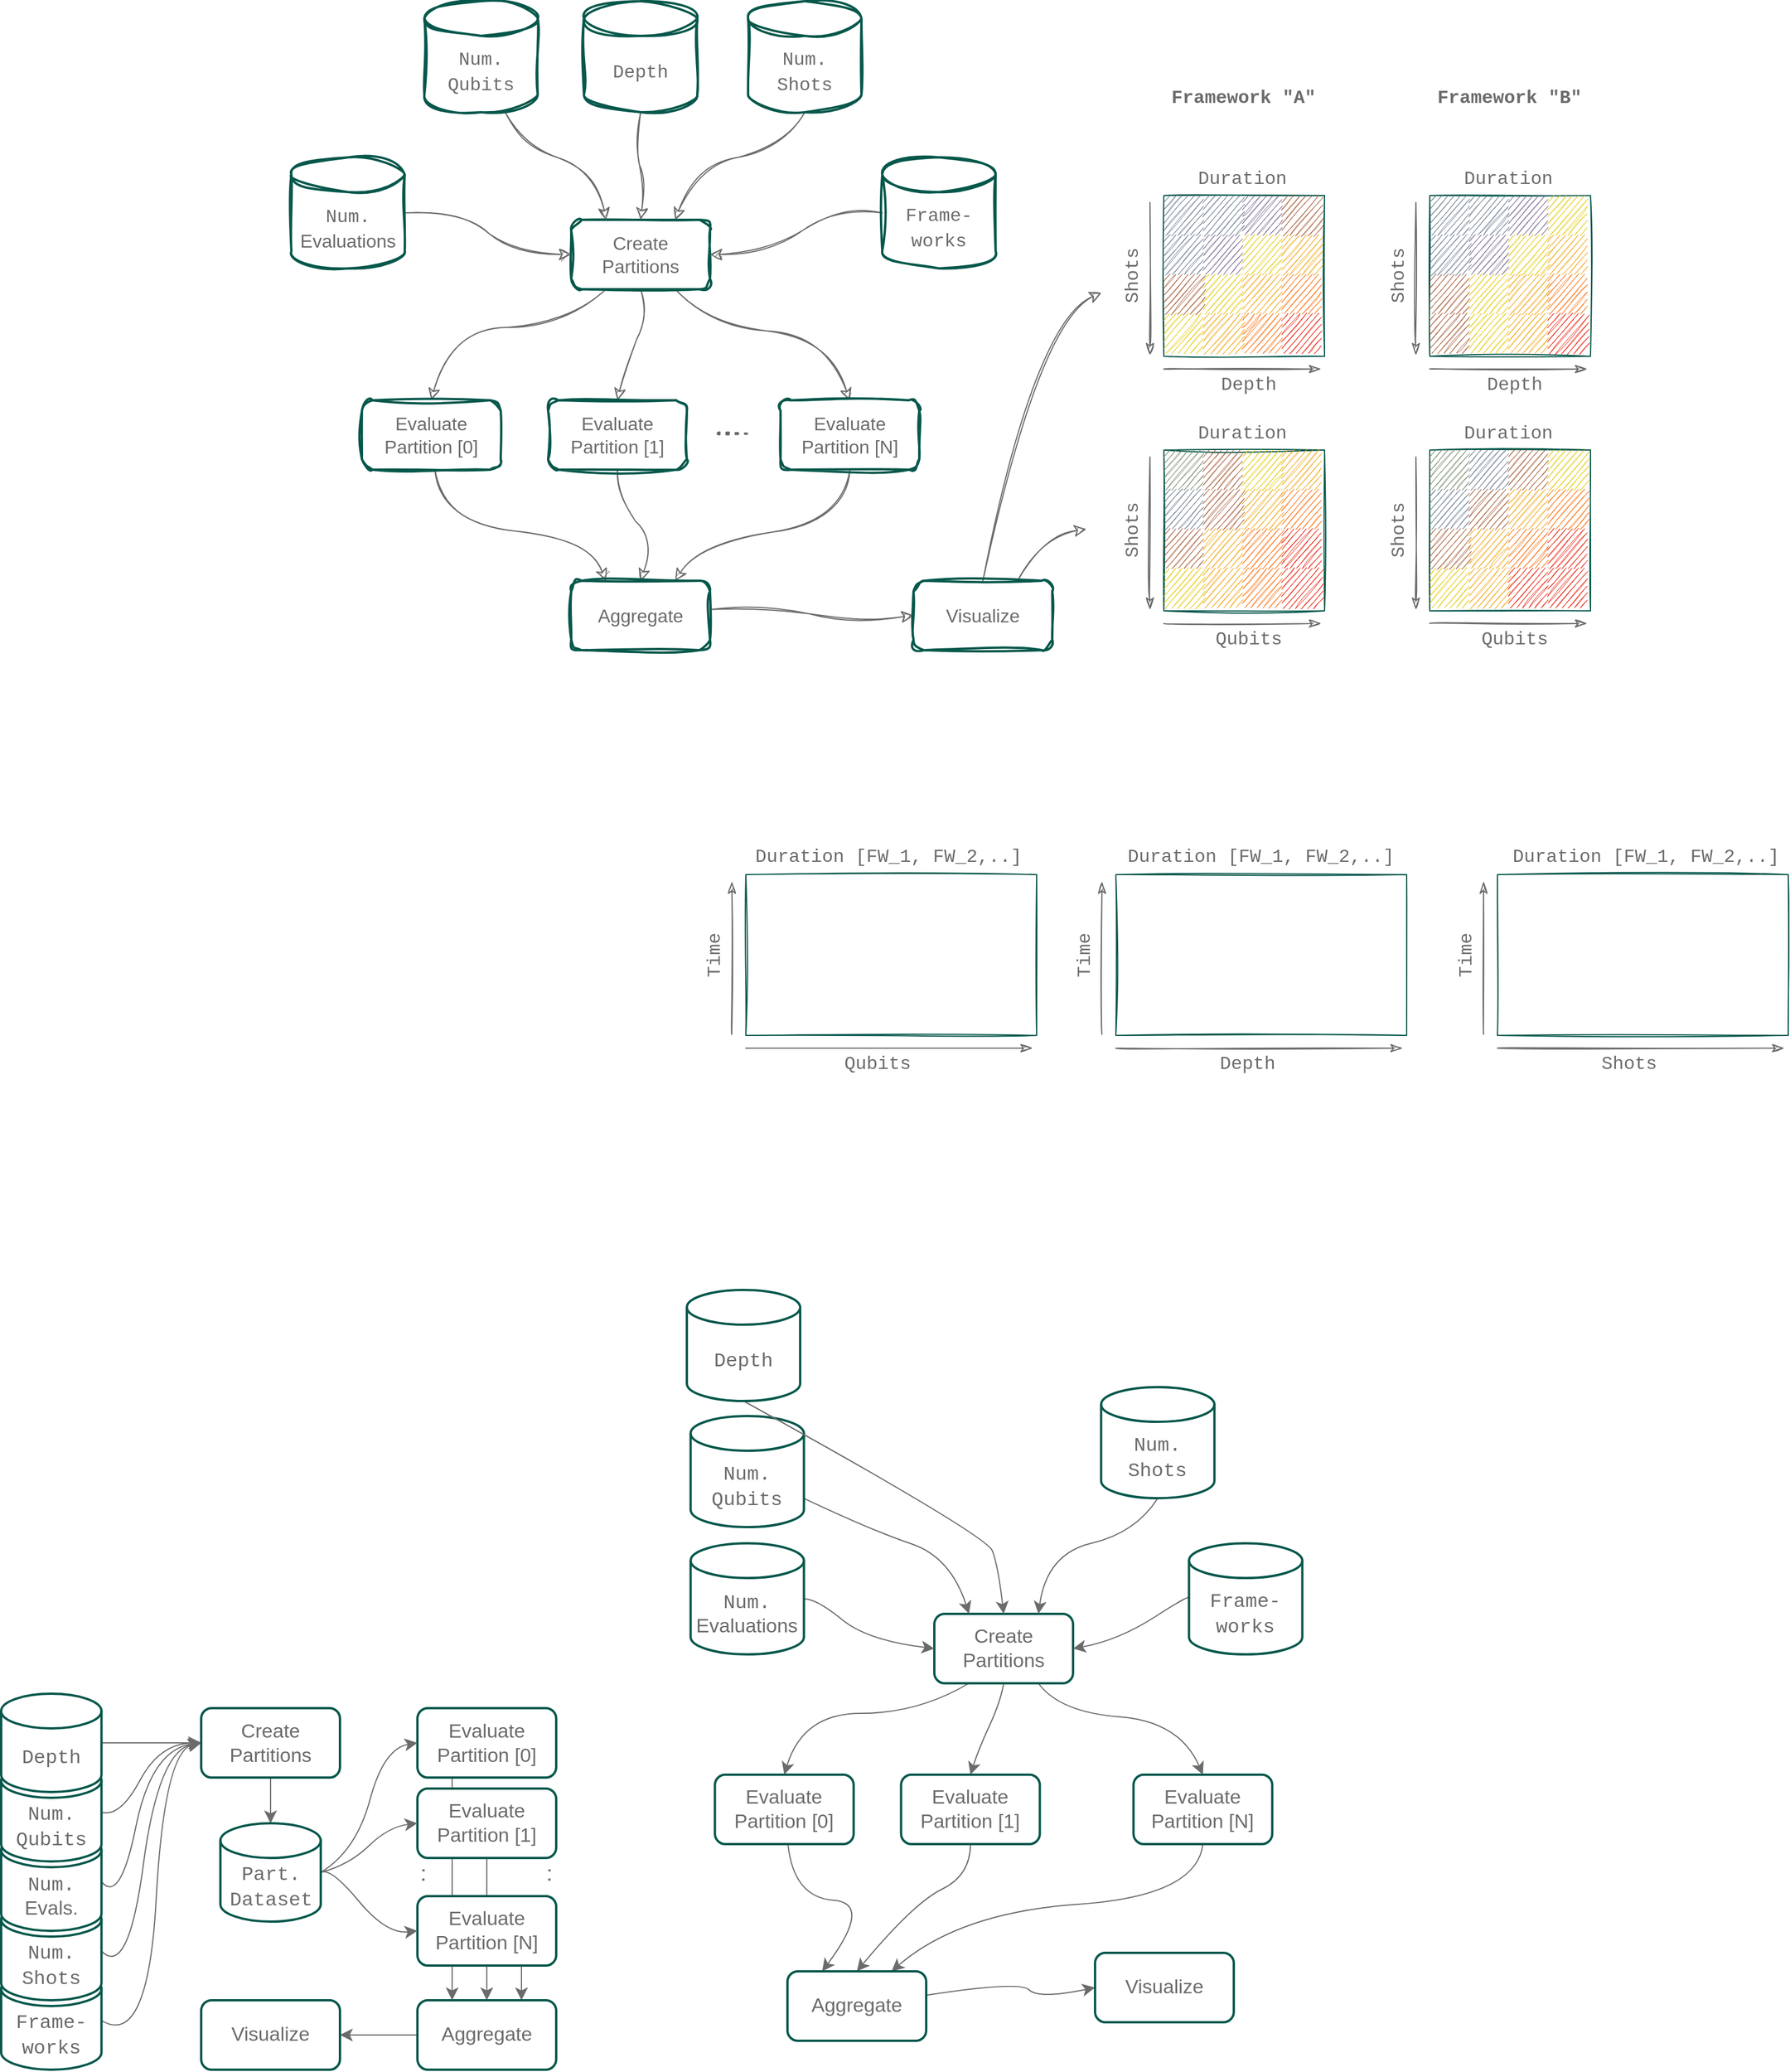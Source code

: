 <mxfile version="21.1.2" type="device" pages="2">
  <diagram name="Page-1" id="09cigU_qWHZtrM80wGMh">
    <mxGraphModel dx="1169" dy="2079" grid="0" gridSize="10" guides="1" tooltips="1" connect="1" arrows="1" fold="1" page="0" pageScale="1" pageWidth="1300" pageHeight="2800" background="#ffffff" math="0" shadow="0">
      <root>
        <mxCell id="0" />
        <mxCell id="1" parent="0" />
        <mxCell id="r_jxvCnuYzvFBJTJoE1h-24" style="edgeStyle=none;curved=1;orthogonalLoop=1;jettySize=auto;html=1;exitX=0.25;exitY=1;exitDx=0;exitDy=0;entryX=0.25;entryY=0;entryDx=0;entryDy=0;strokeColor=#6B6B6B;fontSize=12;startSize=8;endSize=8;" parent="1" source="r_jxvCnuYzvFBJTJoE1h-12" target="r_jxvCnuYzvFBJTJoE1h-15" edge="1">
          <mxGeometry relative="1" as="geometry" />
        </mxCell>
        <mxCell id="MIQanwNbRm0dYzC3gAS8-1" style="edgeStyle=none;curved=1;rounded=0;sketch=1;orthogonalLoop=1;jettySize=auto;html=1;exitX=0.25;exitY=1;exitDx=0;exitDy=0;entryX=0.5;entryY=0;entryDx=0;entryDy=0;strokeColor=#6B6B6B;fontFamily=Courier New;fontSize=12;fontColor=#6B6B6B;startSize=8;endSize=8;" parent="1" source="MIQanwNbRm0dYzC3gAS8-4" target="MIQanwNbRm0dYzC3gAS8-12" edge="1">
          <mxGeometry relative="1" as="geometry">
            <Array as="points">
              <mxPoint x="425" y="-445" />
              <mxPoint x="325" y="-445" />
            </Array>
          </mxGeometry>
        </mxCell>
        <mxCell id="MIQanwNbRm0dYzC3gAS8-2" style="edgeStyle=none;curved=1;rounded=0;sketch=1;orthogonalLoop=1;jettySize=auto;html=1;exitX=0.5;exitY=1;exitDx=0;exitDy=0;entryX=0.5;entryY=0;entryDx=0;entryDy=0;strokeColor=#6B6B6B;fontFamily=Courier New;fontSize=12;fontColor=#6B6B6B;startSize=8;endSize=8;" parent="1" source="MIQanwNbRm0dYzC3gAS8-4" target="MIQanwNbRm0dYzC3gAS8-14" edge="1">
          <mxGeometry relative="1" as="geometry">
            <Array as="points">
              <mxPoint x="496" y="-455" />
              <mxPoint x="477" y="-414" />
            </Array>
          </mxGeometry>
        </mxCell>
        <mxCell id="MIQanwNbRm0dYzC3gAS8-3" style="edgeStyle=none;curved=1;rounded=0;sketch=1;orthogonalLoop=1;jettySize=auto;html=1;exitX=0.75;exitY=1;exitDx=0;exitDy=0;entryX=0.5;entryY=0;entryDx=0;entryDy=0;strokeColor=#6B6B6B;fontFamily=Courier New;fontSize=12;fontColor=#6B6B6B;startSize=8;endSize=8;" parent="1" source="MIQanwNbRm0dYzC3gAS8-4" target="MIQanwNbRm0dYzC3gAS8-16" edge="1">
          <mxGeometry relative="1" as="geometry">
            <Array as="points">
              <mxPoint x="547" y="-446" />
              <mxPoint x="651" y="-438" />
            </Array>
          </mxGeometry>
        </mxCell>
        <mxCell id="MIQanwNbRm0dYzC3gAS8-4" value="Create&lt;br&gt;Partitions" style="rounded=1;whiteSpace=wrap;html=1;fontSize=16;fillColor=none;strokeColor=#06574B;sketch=1;curveFitting=1;jiggle=2;fontColor=#6B6B6B;strokeWidth=2;" parent="1" vertex="1">
          <mxGeometry x="430" y="-538" width="120" height="60" as="geometry" />
        </mxCell>
        <mxCell id="MIQanwNbRm0dYzC3gAS8-5" style="edgeStyle=none;curved=1;rounded=0;orthogonalLoop=1;jettySize=auto;html=1;entryX=0.25;entryY=0;entryDx=0;entryDy=0;fontFamily=Courier New;fontSize=12;fontColor=#6B6B6B;startSize=8;endSize=8;sketch=1;curveFitting=1;jiggle=2;strokeColor=#6B6B6B;" parent="1" source="MIQanwNbRm0dYzC3gAS8-6" target="MIQanwNbRm0dYzC3gAS8-4" edge="1">
          <mxGeometry relative="1" as="geometry">
            <Array as="points">
              <mxPoint x="385" y="-603" />
              <mxPoint x="453" y="-580" />
            </Array>
          </mxGeometry>
        </mxCell>
        <mxCell id="MIQanwNbRm0dYzC3gAS8-6" value="&lt;font face=&quot;Courier New&quot;&gt;Num.&lt;br&gt;Qubits&lt;/font&gt;" style="shape=cylinder3;whiteSpace=wrap;html=1;boundedLbl=1;backgroundOutline=1;size=15;strokeColor=#06574B;fontSize=16;fontColor=#6B6B6B;fillColor=none;sketch=1;curveFitting=1;jiggle=2;strokeWidth=2;" parent="1" vertex="1">
          <mxGeometry x="303" y="-727" width="98" height="96" as="geometry" />
        </mxCell>
        <mxCell id="MIQanwNbRm0dYzC3gAS8-7" style="edgeStyle=none;curved=1;rounded=0;sketch=1;orthogonalLoop=1;jettySize=auto;html=1;exitX=0.5;exitY=1;exitDx=0;exitDy=0;exitPerimeter=0;entryX=0.5;entryY=0;entryDx=0;entryDy=0;strokeColor=#6B6B6B;fontFamily=Courier New;fontSize=12;fontColor=#6B6B6B;startSize=8;endSize=8;" parent="1" source="MIQanwNbRm0dYzC3gAS8-8" target="MIQanwNbRm0dYzC3gAS8-4" edge="1">
          <mxGeometry relative="1" as="geometry">
            <Array as="points">
              <mxPoint x="484" y="-599" />
              <mxPoint x="494" y="-572" />
            </Array>
          </mxGeometry>
        </mxCell>
        <mxCell id="MIQanwNbRm0dYzC3gAS8-8" value="&lt;font face=&quot;Courier New&quot;&gt;Depth&lt;/font&gt;" style="shape=cylinder3;whiteSpace=wrap;html=1;boundedLbl=1;backgroundOutline=1;size=15;strokeColor=#06574B;fontSize=16;fontColor=#6B6B6B;fillColor=none;sketch=1;curveFitting=1;jiggle=2;strokeWidth=2;" parent="1" vertex="1">
          <mxGeometry x="441" y="-727" width="98" height="96" as="geometry" />
        </mxCell>
        <mxCell id="MIQanwNbRm0dYzC3gAS8-9" style="edgeStyle=none;curved=1;rounded=0;sketch=1;orthogonalLoop=1;jettySize=auto;html=1;exitX=0.5;exitY=1;exitDx=0;exitDy=0;exitPerimeter=0;entryX=0.75;entryY=0;entryDx=0;entryDy=0;strokeColor=#6B6B6B;fontFamily=Courier New;fontSize=12;fontColor=#6B6B6B;startSize=8;endSize=8;" parent="1" source="MIQanwNbRm0dYzC3gAS8-10" target="MIQanwNbRm0dYzC3gAS8-4" edge="1">
          <mxGeometry relative="1" as="geometry">
            <Array as="points">
              <mxPoint x="613" y="-601" />
              <mxPoint x="536" y="-583" />
            </Array>
          </mxGeometry>
        </mxCell>
        <mxCell id="MIQanwNbRm0dYzC3gAS8-10" value="&lt;font face=&quot;Courier New&quot;&gt;Num.&lt;br&gt;Shots&lt;/font&gt;" style="shape=cylinder3;whiteSpace=wrap;html=1;boundedLbl=1;backgroundOutline=1;size=15;strokeColor=#06574B;fontSize=16;fontColor=#6B6B6B;fillColor=none;sketch=1;curveFitting=1;jiggle=2;strokeWidth=2;" parent="1" vertex="1">
          <mxGeometry x="583" y="-727" width="98" height="96" as="geometry" />
        </mxCell>
        <mxCell id="MIQanwNbRm0dYzC3gAS8-11" style="edgeStyle=none;curved=1;rounded=0;sketch=1;orthogonalLoop=1;jettySize=auto;html=1;entryX=0.25;entryY=0;entryDx=0;entryDy=0;strokeColor=#6B6B6B;fontFamily=Courier New;fontSize=12;fontColor=#6B6B6B;startSize=8;endSize=8;" parent="1" source="MIQanwNbRm0dYzC3gAS8-12" target="MIQanwNbRm0dYzC3gAS8-18" edge="1">
          <mxGeometry relative="1" as="geometry">
            <Array as="points">
              <mxPoint x="317" y="-276" />
              <mxPoint x="445" y="-262" />
            </Array>
          </mxGeometry>
        </mxCell>
        <mxCell id="MIQanwNbRm0dYzC3gAS8-12" value="Evaluate &lt;br&gt;Partition [0]" style="rounded=1;whiteSpace=wrap;html=1;fontSize=16;fillColor=none;strokeColor=#06574B;sketch=1;curveFitting=1;jiggle=2;fontColor=#6B6B6B;strokeWidth=2;" parent="1" vertex="1">
          <mxGeometry x="249" y="-382" width="120" height="60" as="geometry" />
        </mxCell>
        <mxCell id="MIQanwNbRm0dYzC3gAS8-13" style="edgeStyle=none;curved=1;rounded=0;sketch=1;orthogonalLoop=1;jettySize=auto;html=1;exitX=0.5;exitY=1;exitDx=0;exitDy=0;entryX=0.5;entryY=0;entryDx=0;entryDy=0;strokeColor=#6B6B6B;fontFamily=Courier New;fontSize=12;fontColor=#6B6B6B;startSize=8;endSize=8;" parent="1" source="MIQanwNbRm0dYzC3gAS8-14" target="MIQanwNbRm0dYzC3gAS8-18" edge="1">
          <mxGeometry relative="1" as="geometry">
            <Array as="points">
              <mxPoint x="470" y="-295" />
              <mxPoint x="501" y="-260" />
            </Array>
          </mxGeometry>
        </mxCell>
        <mxCell id="MIQanwNbRm0dYzC3gAS8-14" value="Evaluate&lt;br&gt;Partition [1]" style="rounded=1;whiteSpace=wrap;html=1;fontSize=16;fillColor=none;strokeColor=#06574B;sketch=1;curveFitting=1;jiggle=2;fontColor=#6B6B6B;strokeWidth=2;" parent="1" vertex="1">
          <mxGeometry x="410" y="-382" width="120" height="60" as="geometry" />
        </mxCell>
        <mxCell id="MIQanwNbRm0dYzC3gAS8-15" style="edgeStyle=none;curved=1;rounded=0;sketch=1;orthogonalLoop=1;jettySize=auto;html=1;exitX=0.5;exitY=1;exitDx=0;exitDy=0;entryX=0.75;entryY=0;entryDx=0;entryDy=0;strokeColor=#6B6B6B;fontFamily=Courier New;fontSize=12;fontColor=#6B6B6B;startSize=8;endSize=8;" parent="1" source="MIQanwNbRm0dYzC3gAS8-16" target="MIQanwNbRm0dYzC3gAS8-18" edge="1">
          <mxGeometry relative="1" as="geometry">
            <Array as="points">
              <mxPoint x="666" y="-277" />
              <mxPoint x="541" y="-259" />
            </Array>
          </mxGeometry>
        </mxCell>
        <mxCell id="MIQanwNbRm0dYzC3gAS8-16" value="Evaluate&lt;br&gt;Partition [N]" style="rounded=1;whiteSpace=wrap;html=1;fontSize=16;fillColor=none;strokeColor=#06574B;sketch=1;curveFitting=1;jiggle=2;fontColor=#6B6B6B;strokeWidth=2;" parent="1" vertex="1">
          <mxGeometry x="611" y="-382" width="120" height="60" as="geometry" />
        </mxCell>
        <mxCell id="MIQanwNbRm0dYzC3gAS8-17" style="edgeStyle=none;curved=1;rounded=0;sketch=1;orthogonalLoop=1;jettySize=auto;html=1;entryX=0;entryY=0.5;entryDx=0;entryDy=0;strokeColor=#6B6B6B;fontFamily=Courier New;fontSize=12;fontColor=#6B6B6B;startSize=8;endSize=8;" parent="1" source="MIQanwNbRm0dYzC3gAS8-18" target="MIQanwNbRm0dYzC3gAS8-43" edge="1">
          <mxGeometry relative="1" as="geometry">
            <Array as="points">
              <mxPoint x="596" y="-205" />
              <mxPoint x="675" y="-190" />
            </Array>
          </mxGeometry>
        </mxCell>
        <mxCell id="MIQanwNbRm0dYzC3gAS8-18" value="Aggregate" style="rounded=1;whiteSpace=wrap;html=1;fontSize=16;fillColor=none;strokeColor=#06574B;sketch=1;curveFitting=1;jiggle=2;fontColor=#6B6B6B;strokeWidth=2;" parent="1" vertex="1">
          <mxGeometry x="430" y="-226" width="120" height="60" as="geometry" />
        </mxCell>
        <mxCell id="MIQanwNbRm0dYzC3gAS8-19" value="" style="group;fontColor=#6B6B6B;comic=0;" parent="1" vertex="1" connectable="0">
          <mxGeometry x="905" y="-559" width="176.5" height="171" as="geometry" />
        </mxCell>
        <mxCell id="MIQanwNbRm0dYzC3gAS8-20" value="" style="rounded=0;whiteSpace=wrap;html=1;sketch=1;strokeColor=#06574B;fontFamily=Courier New;fontSize=16;fontColor=#6B6B6B;fillColor=none;comic=0;" parent="MIQanwNbRm0dYzC3gAS8-19" vertex="1">
          <mxGeometry x="37.5" width="139" height="139" as="geometry" />
        </mxCell>
        <mxCell id="MIQanwNbRm0dYzC3gAS8-21" value="" style="whiteSpace=wrap;html=1;aspect=fixed;sketch=1;strokeColor=none;fontFamily=Courier New;fontSize=16;fontColor=#6B6B6B;fillColor=#647687;comic=0;" parent="MIQanwNbRm0dYzC3gAS8-19" vertex="1">
          <mxGeometry x="37.5" width="34" height="34" as="geometry" />
        </mxCell>
        <mxCell id="MIQanwNbRm0dYzC3gAS8-22" value="" style="whiteSpace=wrap;html=1;aspect=fixed;sketch=1;strokeColor=none;fontFamily=Courier New;fontSize=16;fontColor=#6B6B6B;fillColor=#647687;comic=0;" parent="MIQanwNbRm0dYzC3gAS8-19" vertex="1">
          <mxGeometry x="71.5" width="34" height="34" as="geometry" />
        </mxCell>
        <mxCell id="MIQanwNbRm0dYzC3gAS8-23" value="" style="whiteSpace=wrap;html=1;aspect=fixed;sketch=1;strokeColor=none;fontFamily=Courier New;fontSize=16;fontColor=#6B6B6B;fillColor=#76608a;comic=0;" parent="MIQanwNbRm0dYzC3gAS8-19" vertex="1">
          <mxGeometry x="105.5" width="34" height="34" as="geometry" />
        </mxCell>
        <mxCell id="MIQanwNbRm0dYzC3gAS8-24" value="" style="whiteSpace=wrap;html=1;aspect=fixed;sketch=1;strokeColor=none;fontFamily=Courier New;fontSize=16;fontColor=#6B6B6B;fillColor=#a0522d;comic=0;" parent="MIQanwNbRm0dYzC3gAS8-19" vertex="1">
          <mxGeometry x="139.5" width="34" height="34" as="geometry" />
        </mxCell>
        <mxCell id="MIQanwNbRm0dYzC3gAS8-25" value="" style="whiteSpace=wrap;html=1;aspect=fixed;sketch=1;strokeColor=none;fontFamily=Courier New;fontSize=16;fontColor=#6B6B6B;fillColor=#e3c800;comic=0;" parent="MIQanwNbRm0dYzC3gAS8-19" vertex="1">
          <mxGeometry x="105.5" y="34" width="34" height="34" as="geometry" />
        </mxCell>
        <mxCell id="MIQanwNbRm0dYzC3gAS8-26" value="" style="whiteSpace=wrap;html=1;aspect=fixed;sketch=1;strokeColor=none;fontFamily=Courier New;fontSize=16;fontColor=#6B6B6B;fillColor=#fa6800;comic=0;" parent="MIQanwNbRm0dYzC3gAS8-19" vertex="1">
          <mxGeometry x="139.5" y="68" width="34" height="34" as="geometry" />
        </mxCell>
        <mxCell id="MIQanwNbRm0dYzC3gAS8-27" value="" style="whiteSpace=wrap;html=1;aspect=fixed;sketch=1;strokeColor=none;fontFamily=Courier New;fontSize=16;fontColor=#6B6B6B;fillColor=#f0a30a;comic=0;" parent="MIQanwNbRm0dYzC3gAS8-19" vertex="1">
          <mxGeometry x="139.5" y="34" width="34" height="34" as="geometry" />
        </mxCell>
        <mxCell id="MIQanwNbRm0dYzC3gAS8-28" value="" style="whiteSpace=wrap;html=1;aspect=fixed;sketch=1;strokeColor=none;fontFamily=Courier New;fontSize=16;fontColor=#6B6B6B;fillColor=#f0a30a;comic=0;" parent="MIQanwNbRm0dYzC3gAS8-19" vertex="1">
          <mxGeometry x="105.5" y="68" width="34" height="34" as="geometry" />
        </mxCell>
        <mxCell id="MIQanwNbRm0dYzC3gAS8-29" value="" style="whiteSpace=wrap;html=1;aspect=fixed;sketch=1;strokeColor=none;fontFamily=Courier New;fontSize=16;fontColor=#6B6B6B;fillColor=#e3c800;comic=0;" parent="MIQanwNbRm0dYzC3gAS8-19" vertex="1">
          <mxGeometry x="71.5" y="68" width="34" height="34" as="geometry" />
        </mxCell>
        <mxCell id="MIQanwNbRm0dYzC3gAS8-30" value="" style="whiteSpace=wrap;html=1;aspect=fixed;sketch=1;strokeColor=none;fontFamily=Courier New;fontSize=16;fontColor=#6B6B6B;fillColor=#647687;comic=0;" parent="MIQanwNbRm0dYzC3gAS8-19" vertex="1">
          <mxGeometry x="37.5" y="34" width="34" height="34" as="geometry" />
        </mxCell>
        <mxCell id="MIQanwNbRm0dYzC3gAS8-31" value="" style="whiteSpace=wrap;html=1;aspect=fixed;sketch=1;strokeColor=none;fontFamily=Courier New;fontSize=16;fontColor=#6B6B6B;fillColor=#76608a;comic=0;" parent="MIQanwNbRm0dYzC3gAS8-19" vertex="1">
          <mxGeometry x="71.5" y="34" width="34" height="34" as="geometry" />
        </mxCell>
        <mxCell id="MIQanwNbRm0dYzC3gAS8-32" value="" style="whiteSpace=wrap;html=1;aspect=fixed;sketch=1;strokeColor=none;fontFamily=Courier New;fontSize=16;fontColor=#6B6B6B;fillColor=#a0522d;comic=0;" parent="MIQanwNbRm0dYzC3gAS8-19" vertex="1">
          <mxGeometry x="37.5" y="68" width="34" height="34" as="geometry" />
        </mxCell>
        <mxCell id="MIQanwNbRm0dYzC3gAS8-33" value="" style="whiteSpace=wrap;html=1;aspect=fixed;sketch=1;strokeColor=none;fontFamily=Courier New;fontSize=16;fontColor=#6B6B6B;fillColor=#e51400;comic=0;" parent="MIQanwNbRm0dYzC3gAS8-19" vertex="1">
          <mxGeometry x="139.5" y="102" width="34" height="34" as="geometry" />
        </mxCell>
        <mxCell id="MIQanwNbRm0dYzC3gAS8-34" value="" style="whiteSpace=wrap;html=1;aspect=fixed;sketch=1;strokeColor=none;fontFamily=Courier New;fontSize=16;fontColor=#6B6B6B;fillColor=#fa6800;comic=0;" parent="MIQanwNbRm0dYzC3gAS8-19" vertex="1">
          <mxGeometry x="105.5" y="102" width="34" height="34" as="geometry" />
        </mxCell>
        <mxCell id="MIQanwNbRm0dYzC3gAS8-35" value="" style="whiteSpace=wrap;html=1;aspect=fixed;sketch=1;strokeColor=none;fontFamily=Courier New;fontSize=16;fontColor=#6B6B6B;fillColor=#f0a30a;comic=0;" parent="MIQanwNbRm0dYzC3gAS8-19" vertex="1">
          <mxGeometry x="71.5" y="102" width="34" height="34" as="geometry" />
        </mxCell>
        <mxCell id="MIQanwNbRm0dYzC3gAS8-36" value="" style="whiteSpace=wrap;html=1;aspect=fixed;sketch=1;strokeColor=none;fontFamily=Courier New;fontSize=16;fontColor=#6B6B6B;fillColor=#e3c800;comic=0;" parent="MIQanwNbRm0dYzC3gAS8-19" vertex="1">
          <mxGeometry x="37.5" y="102" width="34" height="34" as="geometry" />
        </mxCell>
        <mxCell id="MIQanwNbRm0dYzC3gAS8-37" value="Depth" style="text;html=1;strokeColor=none;fillColor=none;align=center;verticalAlign=middle;whiteSpace=wrap;rounded=0;fontSize=16;fontFamily=Courier New;fontColor=#6B6B6B;comic=0;" parent="MIQanwNbRm0dYzC3gAS8-19" vertex="1">
          <mxGeometry x="76.5" y="153" width="68" height="21" as="geometry" />
        </mxCell>
        <mxCell id="MIQanwNbRm0dYzC3gAS8-38" value="" style="endArrow=classicThin;html=1;rounded=0;sketch=1;strokeColor=#6B6B6B;fontFamily=Courier New;fontSize=12;fontColor=#6B6B6B;startSize=8;endSize=8;curved=1;endFill=1;comic=0;" parent="MIQanwNbRm0dYzC3gAS8-19" edge="1">
          <mxGeometry width="50" height="50" relative="1" as="geometry">
            <mxPoint x="37.5" y="150" as="sourcePoint" />
            <mxPoint x="173.5" y="150" as="targetPoint" />
          </mxGeometry>
        </mxCell>
        <mxCell id="MIQanwNbRm0dYzC3gAS8-39" value="" style="endArrow=none;html=1;rounded=0;sketch=1;strokeColor=#6B6B6B;fontFamily=Courier New;fontSize=12;fontColor=#6B6B6B;startSize=8;endSize=8;curved=1;startArrow=classicThin;startFill=1;endFill=0;comic=0;" parent="MIQanwNbRm0dYzC3gAS8-19" edge="1">
          <mxGeometry width="50" height="50" relative="1" as="geometry">
            <mxPoint x="25.5" y="138" as="sourcePoint" />
            <mxPoint x="25.5" y="6" as="targetPoint" />
          </mxGeometry>
        </mxCell>
        <mxCell id="MIQanwNbRm0dYzC3gAS8-40" value="Shots" style="text;html=1;strokeColor=none;fillColor=none;align=center;verticalAlign=middle;whiteSpace=wrap;rounded=0;fontSize=16;fontFamily=Courier New;fontColor=#6B6B6B;rotation=-90;comic=0;" parent="MIQanwNbRm0dYzC3gAS8-19" vertex="1">
          <mxGeometry x="-23.5" y="59" width="68" height="21" as="geometry" />
        </mxCell>
        <mxCell id="MIQanwNbRm0dYzC3gAS8-41" style="edgeStyle=none;curved=1;rounded=0;sketch=1;orthogonalLoop=1;jettySize=auto;html=1;exitX=0.5;exitY=0;exitDx=0;exitDy=0;strokeColor=#6B6B6B;fontFamily=Courier New;fontSize=12;fontColor=#6B6B6B;startSize=8;endSize=8;" parent="1" source="MIQanwNbRm0dYzC3gAS8-43" edge="1">
          <mxGeometry relative="1" as="geometry">
            <mxPoint x="888.647" y="-474.882" as="targetPoint" />
            <Array as="points">
              <mxPoint x="832" y="-451" />
            </Array>
          </mxGeometry>
        </mxCell>
        <mxCell id="MIQanwNbRm0dYzC3gAS8-42" style="edgeStyle=none;curved=1;rounded=0;sketch=1;orthogonalLoop=1;jettySize=auto;html=1;exitX=0.75;exitY=0;exitDx=0;exitDy=0;strokeColor=#6B6B6B;fontFamily=Courier New;fontSize=12;fontColor=#6B6B6B;startSize=8;endSize=8;" parent="1" source="MIQanwNbRm0dYzC3gAS8-43" edge="1">
          <mxGeometry relative="1" as="geometry">
            <mxPoint x="875.471" y="-270.647" as="targetPoint" />
            <Array as="points">
              <mxPoint x="839" y="-265" />
            </Array>
          </mxGeometry>
        </mxCell>
        <mxCell id="MIQanwNbRm0dYzC3gAS8-43" value="Visualize" style="rounded=1;whiteSpace=wrap;html=1;fontSize=16;fillColor=none;strokeColor=#06574B;sketch=1;curveFitting=1;jiggle=2;fontColor=#6B6B6B;strokeWidth=2;" parent="1" vertex="1">
          <mxGeometry x="726" y="-226" width="120" height="60" as="geometry" />
        </mxCell>
        <mxCell id="MIQanwNbRm0dYzC3gAS8-44" value="" style="group;fontColor=#6B6B6B;comic=0;" parent="1" vertex="1" connectable="0">
          <mxGeometry x="905" y="-339" width="176.5" height="171" as="geometry" />
        </mxCell>
        <mxCell id="MIQanwNbRm0dYzC3gAS8-45" value="" style="rounded=0;whiteSpace=wrap;html=1;sketch=1;strokeColor=#06574B;fontFamily=Courier New;fontSize=16;fontColor=#6B6B6B;fillColor=none;comic=0;" parent="MIQanwNbRm0dYzC3gAS8-44" vertex="1">
          <mxGeometry x="37.5" width="139" height="139" as="geometry" />
        </mxCell>
        <mxCell id="MIQanwNbRm0dYzC3gAS8-46" value="" style="whiteSpace=wrap;html=1;aspect=fixed;sketch=1;strokeColor=none;fontFamily=Courier New;fontSize=16;fontColor=#6B6B6B;fillColor=#6d8764;comic=0;" parent="MIQanwNbRm0dYzC3gAS8-44" vertex="1">
          <mxGeometry x="37.5" width="34" height="34" as="geometry" />
        </mxCell>
        <mxCell id="MIQanwNbRm0dYzC3gAS8-47" value="" style="whiteSpace=wrap;html=1;aspect=fixed;sketch=1;strokeColor=none;fontFamily=Courier New;fontSize=16;fontColor=#6B6B6B;fillColor=#a0522d;comic=0;" parent="MIQanwNbRm0dYzC3gAS8-44" vertex="1">
          <mxGeometry x="71.5" width="34" height="34" as="geometry" />
        </mxCell>
        <mxCell id="MIQanwNbRm0dYzC3gAS8-48" value="" style="whiteSpace=wrap;html=1;aspect=fixed;sketch=1;strokeColor=none;fontFamily=Courier New;fontSize=16;fontColor=#6B6B6B;fillColor=#e3c800;comic=0;" parent="MIQanwNbRm0dYzC3gAS8-44" vertex="1">
          <mxGeometry x="105.5" width="34" height="34" as="geometry" />
        </mxCell>
        <mxCell id="MIQanwNbRm0dYzC3gAS8-49" value="" style="whiteSpace=wrap;html=1;aspect=fixed;sketch=1;strokeColor=none;fontFamily=Courier New;fontSize=16;fontColor=#6B6B6B;fillColor=#f0a30a;comic=0;" parent="MIQanwNbRm0dYzC3gAS8-44" vertex="1">
          <mxGeometry x="139.5" width="34" height="34" as="geometry" />
        </mxCell>
        <mxCell id="MIQanwNbRm0dYzC3gAS8-50" value="" style="whiteSpace=wrap;html=1;aspect=fixed;sketch=1;strokeColor=none;fontFamily=Courier New;fontSize=16;fontColor=#6B6B6B;fillColor=#f0a30a;comic=0;" parent="MIQanwNbRm0dYzC3gAS8-44" vertex="1">
          <mxGeometry x="105.5" y="34" width="34" height="34" as="geometry" />
        </mxCell>
        <mxCell id="MIQanwNbRm0dYzC3gAS8-51" value="" style="whiteSpace=wrap;html=1;aspect=fixed;sketch=1;strokeColor=none;fontFamily=Courier New;fontSize=16;fontColor=#6B6B6B;fillColor=#e51400;comic=0;" parent="MIQanwNbRm0dYzC3gAS8-44" vertex="1">
          <mxGeometry x="139.5" y="68" width="34" height="34" as="geometry" />
        </mxCell>
        <mxCell id="MIQanwNbRm0dYzC3gAS8-52" value="" style="whiteSpace=wrap;html=1;aspect=fixed;sketch=1;strokeColor=none;fontFamily=Courier New;fontSize=16;fontColor=#6B6B6B;fillColor=#fa6800;comic=0;" parent="MIQanwNbRm0dYzC3gAS8-44" vertex="1">
          <mxGeometry x="139.5" y="34" width="34" height="34" as="geometry" />
        </mxCell>
        <mxCell id="MIQanwNbRm0dYzC3gAS8-53" value="" style="whiteSpace=wrap;html=1;aspect=fixed;sketch=1;strokeColor=none;fontFamily=Courier New;fontSize=16;fontColor=#6B6B6B;fillColor=#fa6800;comic=0;" parent="MIQanwNbRm0dYzC3gAS8-44" vertex="1">
          <mxGeometry x="105.5" y="68" width="34" height="34" as="geometry" />
        </mxCell>
        <mxCell id="MIQanwNbRm0dYzC3gAS8-54" value="" style="whiteSpace=wrap;html=1;aspect=fixed;sketch=1;strokeColor=none;fontFamily=Courier New;fontSize=16;fontColor=#6B6B6B;fillColor=#f0a30a;comic=0;" parent="MIQanwNbRm0dYzC3gAS8-44" vertex="1">
          <mxGeometry x="71.5" y="68" width="34" height="34" as="geometry" />
        </mxCell>
        <mxCell id="MIQanwNbRm0dYzC3gAS8-55" value="" style="whiteSpace=wrap;html=1;aspect=fixed;sketch=1;strokeColor=none;fontFamily=Courier New;fontSize=16;fontColor=#6B6B6B;fillColor=#647687;comic=0;" parent="MIQanwNbRm0dYzC3gAS8-44" vertex="1">
          <mxGeometry x="37.5" y="34" width="34" height="34" as="geometry" />
        </mxCell>
        <mxCell id="MIQanwNbRm0dYzC3gAS8-56" value="" style="whiteSpace=wrap;html=1;aspect=fixed;sketch=1;strokeColor=none;fontFamily=Courier New;fontSize=16;fontColor=#6B6B6B;fillColor=#a0522d;comic=0;" parent="MIQanwNbRm0dYzC3gAS8-44" vertex="1">
          <mxGeometry x="71.5" y="34" width="34" height="34" as="geometry" />
        </mxCell>
        <mxCell id="MIQanwNbRm0dYzC3gAS8-57" value="" style="whiteSpace=wrap;html=1;aspect=fixed;sketch=1;strokeColor=none;fontFamily=Courier New;fontSize=16;fontColor=#6B6B6B;fillColor=#a0522d;comic=0;" parent="MIQanwNbRm0dYzC3gAS8-44" vertex="1">
          <mxGeometry x="37.5" y="68" width="34" height="34" as="geometry" />
        </mxCell>
        <mxCell id="MIQanwNbRm0dYzC3gAS8-58" value="" style="whiteSpace=wrap;html=1;aspect=fixed;sketch=1;strokeColor=none;fontFamily=Courier New;fontSize=16;fontColor=#6B6B6B;fillColor=#e51400;comic=0;" parent="MIQanwNbRm0dYzC3gAS8-44" vertex="1">
          <mxGeometry x="139.5" y="102" width="34" height="34" as="geometry" />
        </mxCell>
        <mxCell id="MIQanwNbRm0dYzC3gAS8-59" value="" style="whiteSpace=wrap;html=1;aspect=fixed;sketch=1;strokeColor=none;fontFamily=Courier New;fontSize=16;fontColor=#6B6B6B;fillColor=#fa6800;comic=0;" parent="MIQanwNbRm0dYzC3gAS8-44" vertex="1">
          <mxGeometry x="105.5" y="102" width="34" height="34" as="geometry" />
        </mxCell>
        <mxCell id="MIQanwNbRm0dYzC3gAS8-60" value="" style="whiteSpace=wrap;html=1;aspect=fixed;sketch=1;strokeColor=none;fontFamily=Courier New;fontSize=16;fontColor=#6B6B6B;fillColor=#f0a30a;comic=0;" parent="MIQanwNbRm0dYzC3gAS8-44" vertex="1">
          <mxGeometry x="71.5" y="102" width="34" height="34" as="geometry" />
        </mxCell>
        <mxCell id="MIQanwNbRm0dYzC3gAS8-61" value="" style="whiteSpace=wrap;html=1;aspect=fixed;sketch=1;strokeColor=none;fontFamily=Courier New;fontSize=16;fontColor=#6B6B6B;fillColor=#e3c800;comic=0;" parent="MIQanwNbRm0dYzC3gAS8-44" vertex="1">
          <mxGeometry x="37.5" y="102" width="34" height="34" as="geometry" />
        </mxCell>
        <mxCell id="MIQanwNbRm0dYzC3gAS8-62" value="Qubits" style="text;html=1;strokeColor=none;fillColor=none;align=center;verticalAlign=middle;whiteSpace=wrap;rounded=0;fontSize=16;fontFamily=Courier New;fontColor=#6B6B6B;comic=0;" parent="MIQanwNbRm0dYzC3gAS8-44" vertex="1">
          <mxGeometry x="76.5" y="153" width="68" height="21" as="geometry" />
        </mxCell>
        <mxCell id="MIQanwNbRm0dYzC3gAS8-63" value="" style="endArrow=classicThin;html=1;rounded=0;sketch=1;strokeColor=#6B6B6B;fontFamily=Courier New;fontSize=12;fontColor=#6B6B6B;startSize=8;endSize=8;curved=1;endFill=1;comic=0;" parent="MIQanwNbRm0dYzC3gAS8-44" edge="1">
          <mxGeometry width="50" height="50" relative="1" as="geometry">
            <mxPoint x="37.5" y="150" as="sourcePoint" />
            <mxPoint x="173.5" y="150" as="targetPoint" />
          </mxGeometry>
        </mxCell>
        <mxCell id="MIQanwNbRm0dYzC3gAS8-64" value="" style="endArrow=none;html=1;rounded=0;sketch=1;strokeColor=#6B6B6B;fontFamily=Courier New;fontSize=12;fontColor=#6B6B6B;startSize=8;endSize=8;curved=1;endFill=0;startArrow=classicThin;startFill=1;comic=0;" parent="MIQanwNbRm0dYzC3gAS8-44" edge="1">
          <mxGeometry width="50" height="50" relative="1" as="geometry">
            <mxPoint x="25.5" y="138" as="sourcePoint" />
            <mxPoint x="25.5" y="6" as="targetPoint" />
          </mxGeometry>
        </mxCell>
        <mxCell id="MIQanwNbRm0dYzC3gAS8-65" value="Shots" style="text;html=1;strokeColor=none;fillColor=none;align=center;verticalAlign=middle;whiteSpace=wrap;rounded=0;fontSize=16;fontFamily=Courier New;fontColor=#6B6B6B;rotation=-90;comic=0;" parent="MIQanwNbRm0dYzC3gAS8-44" vertex="1">
          <mxGeometry x="-23.5" y="59" width="68" height="21" as="geometry" />
        </mxCell>
        <mxCell id="MIQanwNbRm0dYzC3gAS8-66" value="Duration" style="text;html=1;strokeColor=none;fillColor=none;align=center;verticalAlign=middle;whiteSpace=wrap;rounded=0;fontSize=16;fontFamily=Courier New;fontColor=#6B6B6B;comic=0;" parent="1" vertex="1">
          <mxGeometry x="979" y="-588" width="63" height="30" as="geometry" />
        </mxCell>
        <mxCell id="MIQanwNbRm0dYzC3gAS8-67" value="Duration" style="text;html=1;strokeColor=none;fillColor=none;align=center;verticalAlign=middle;whiteSpace=wrap;rounded=0;fontSize=16;fontFamily=Courier New;fontColor=#6B6B6B;comic=0;" parent="1" vertex="1">
          <mxGeometry x="979" y="-368" width="63" height="30" as="geometry" />
        </mxCell>
        <mxCell id="MIQanwNbRm0dYzC3gAS8-68" value="" style="endArrow=none;dashed=1;html=1;dashPattern=1 3;strokeWidth=2;rounded=0;sketch=1;strokeColor=#6B6B6B;fontFamily=Courier New;fontSize=12;fontColor=#6B6B6B;startSize=8;endSize=8;curved=1;" parent="1" edge="1">
          <mxGeometry width="50" height="50" relative="1" as="geometry">
            <mxPoint x="557" y="-353.18" as="sourcePoint" />
            <mxPoint x="582" y="-353.18" as="targetPoint" />
          </mxGeometry>
        </mxCell>
        <mxCell id="MIQanwNbRm0dYzC3gAS8-69" style="edgeStyle=none;curved=1;rounded=0;sketch=1;orthogonalLoop=1;jettySize=auto;html=1;exitX=1;exitY=0.5;exitDx=0;exitDy=0;exitPerimeter=0;entryX=0;entryY=0.5;entryDx=0;entryDy=0;strokeColor=#6B6B6B;fontFamily=Courier New;fontSize=12;fontColor=#6B6B6B;startArrow=none;startFill=0;endArrow=classic;endFill=1;startSize=8;endSize=8;" parent="1" source="MIQanwNbRm0dYzC3gAS8-70" target="MIQanwNbRm0dYzC3gAS8-4" edge="1">
          <mxGeometry relative="1" as="geometry">
            <Array as="points">
              <mxPoint x="337" y="-544" />
              <mxPoint x="381" y="-508" />
            </Array>
          </mxGeometry>
        </mxCell>
        <mxCell id="MIQanwNbRm0dYzC3gAS8-70" value="&lt;font face=&quot;Courier New&quot;&gt;Num.&lt;br&gt;&lt;/font&gt;Evaluations" style="shape=cylinder3;whiteSpace=wrap;html=1;boundedLbl=1;backgroundOutline=1;size=15;strokeColor=#06574B;fontSize=16;fontColor=#6B6B6B;fillColor=none;sketch=1;curveFitting=1;jiggle=2;strokeWidth=2;" parent="1" vertex="1">
          <mxGeometry x="188" y="-592" width="98" height="96" as="geometry" />
        </mxCell>
        <mxCell id="MIQanwNbRm0dYzC3gAS8-71" style="edgeStyle=none;curved=1;rounded=0;sketch=1;orthogonalLoop=1;jettySize=auto;html=1;exitX=0;exitY=0.5;exitDx=0;exitDy=0;exitPerimeter=0;entryX=1;entryY=0.5;entryDx=0;entryDy=0;strokeColor=#6B6B6B;fontFamily=Courier New;fontSize=12;fontColor=#6B6B6B;startArrow=none;startFill=0;endArrow=classic;endFill=1;startSize=8;endSize=8;" parent="1" source="MIQanwNbRm0dYzC3gAS8-72" target="MIQanwNbRm0dYzC3gAS8-4" edge="1">
          <mxGeometry relative="1" as="geometry">
            <Array as="points">
              <mxPoint x="663" y="-550" />
              <mxPoint x="598" y="-508" />
            </Array>
          </mxGeometry>
        </mxCell>
        <mxCell id="MIQanwNbRm0dYzC3gAS8-72" value="&lt;font face=&quot;Courier New&quot;&gt;Frame-&lt;br&gt;works&lt;br&gt;&lt;/font&gt;" style="shape=cylinder3;whiteSpace=wrap;html=1;boundedLbl=1;backgroundOutline=1;size=15;strokeColor=#06574B;fontSize=16;fontColor=#6B6B6B;fillColor=none;sketch=1;curveFitting=1;jiggle=2;strokeWidth=2;" parent="1" vertex="1">
          <mxGeometry x="699" y="-592" width="98" height="96" as="geometry" />
        </mxCell>
        <mxCell id="MIQanwNbRm0dYzC3gAS8-73" value="" style="group;fontColor=#6B6B6B;comic=0;" parent="1" vertex="1" connectable="0">
          <mxGeometry x="1135" y="-559" width="176.5" height="171" as="geometry" />
        </mxCell>
        <mxCell id="MIQanwNbRm0dYzC3gAS8-74" value="" style="rounded=0;whiteSpace=wrap;html=1;sketch=1;strokeColor=#06574B;fontFamily=Courier New;fontSize=16;fontColor=#6B6B6B;fillColor=none;comic=0;" parent="MIQanwNbRm0dYzC3gAS8-73" vertex="1">
          <mxGeometry x="37.5" width="139" height="139" as="geometry" />
        </mxCell>
        <mxCell id="MIQanwNbRm0dYzC3gAS8-75" value="" style="whiteSpace=wrap;html=1;aspect=fixed;sketch=1;strokeColor=none;fontFamily=Courier New;fontSize=16;fontColor=#6B6B6B;fillColor=#647687;comic=0;" parent="MIQanwNbRm0dYzC3gAS8-73" vertex="1">
          <mxGeometry x="37.5" width="34" height="34" as="geometry" />
        </mxCell>
        <mxCell id="MIQanwNbRm0dYzC3gAS8-76" value="" style="whiteSpace=wrap;html=1;aspect=fixed;sketch=1;strokeColor=none;fontFamily=Courier New;fontSize=16;fontColor=#6B6B6B;fillColor=#647687;comic=0;" parent="MIQanwNbRm0dYzC3gAS8-73" vertex="1">
          <mxGeometry x="71.5" width="34" height="34" as="geometry" />
        </mxCell>
        <mxCell id="MIQanwNbRm0dYzC3gAS8-77" value="" style="whiteSpace=wrap;html=1;aspect=fixed;sketch=1;strokeColor=none;fontFamily=Courier New;fontSize=16;fontColor=#6B6B6B;fillColor=#76608a;comic=0;" parent="MIQanwNbRm0dYzC3gAS8-73" vertex="1">
          <mxGeometry x="105.5" width="34" height="34" as="geometry" />
        </mxCell>
        <mxCell id="MIQanwNbRm0dYzC3gAS8-78" value="" style="whiteSpace=wrap;html=1;aspect=fixed;sketch=1;strokeColor=none;fontFamily=Courier New;fontSize=16;fontColor=#6B6B6B;fillColor=#e3c800;comic=0;" parent="MIQanwNbRm0dYzC3gAS8-73" vertex="1">
          <mxGeometry x="139.5" width="34" height="34" as="geometry" />
        </mxCell>
        <mxCell id="MIQanwNbRm0dYzC3gAS8-79" value="" style="whiteSpace=wrap;html=1;aspect=fixed;sketch=1;strokeColor=none;fontFamily=Courier New;fontSize=16;fontColor=#6B6B6B;fillColor=#e3c800;comic=0;" parent="MIQanwNbRm0dYzC3gAS8-73" vertex="1">
          <mxGeometry x="105.5" y="34" width="34" height="34" as="geometry" />
        </mxCell>
        <mxCell id="MIQanwNbRm0dYzC3gAS8-80" value="" style="whiteSpace=wrap;html=1;aspect=fixed;sketch=1;strokeColor=none;fontFamily=Courier New;fontSize=16;fontColor=#6B6B6B;fillColor=#fa6800;comic=0;" parent="MIQanwNbRm0dYzC3gAS8-73" vertex="1">
          <mxGeometry x="139.5" y="68" width="34" height="34" as="geometry" />
        </mxCell>
        <mxCell id="MIQanwNbRm0dYzC3gAS8-81" value="" style="whiteSpace=wrap;html=1;aspect=fixed;sketch=1;strokeColor=none;fontFamily=Courier New;fontSize=16;fontColor=#6B6B6B;fillColor=#f0a30a;comic=0;" parent="MIQanwNbRm0dYzC3gAS8-73" vertex="1">
          <mxGeometry x="139.5" y="34" width="34" height="34" as="geometry" />
        </mxCell>
        <mxCell id="MIQanwNbRm0dYzC3gAS8-82" value="" style="whiteSpace=wrap;html=1;aspect=fixed;sketch=1;strokeColor=none;fontFamily=Courier New;fontSize=16;fontColor=#6B6B6B;fillColor=#f0a30a;comic=0;" parent="MIQanwNbRm0dYzC3gAS8-73" vertex="1">
          <mxGeometry x="105.5" y="68" width="34" height="34" as="geometry" />
        </mxCell>
        <mxCell id="MIQanwNbRm0dYzC3gAS8-83" value="" style="whiteSpace=wrap;html=1;aspect=fixed;sketch=1;strokeColor=none;fontFamily=Courier New;fontSize=16;fontColor=#6B6B6B;fillColor=#e3c800;comic=0;" parent="MIQanwNbRm0dYzC3gAS8-73" vertex="1">
          <mxGeometry x="71.5" y="68" width="34" height="34" as="geometry" />
        </mxCell>
        <mxCell id="MIQanwNbRm0dYzC3gAS8-84" value="" style="whiteSpace=wrap;html=1;aspect=fixed;sketch=1;strokeColor=none;fontFamily=Courier New;fontSize=16;fontColor=#6B6B6B;fillColor=#647687;comic=0;" parent="MIQanwNbRm0dYzC3gAS8-73" vertex="1">
          <mxGeometry x="37.5" y="34" width="34" height="34" as="geometry" />
        </mxCell>
        <mxCell id="MIQanwNbRm0dYzC3gAS8-85" value="" style="whiteSpace=wrap;html=1;aspect=fixed;sketch=1;strokeColor=none;fontFamily=Courier New;fontSize=16;fontColor=#6B6B6B;fillColor=#76608a;comic=0;" parent="MIQanwNbRm0dYzC3gAS8-73" vertex="1">
          <mxGeometry x="71.5" y="34" width="34" height="34" as="geometry" />
        </mxCell>
        <mxCell id="MIQanwNbRm0dYzC3gAS8-86" value="" style="whiteSpace=wrap;html=1;aspect=fixed;sketch=1;strokeColor=none;fontFamily=Courier New;fontSize=16;fontColor=#6B6B6B;fillColor=#a0522d;comic=0;" parent="MIQanwNbRm0dYzC3gAS8-73" vertex="1">
          <mxGeometry x="37.5" y="68" width="34" height="34" as="geometry" />
        </mxCell>
        <mxCell id="MIQanwNbRm0dYzC3gAS8-87" value="" style="whiteSpace=wrap;html=1;aspect=fixed;sketch=1;strokeColor=none;fontFamily=Courier New;fontSize=16;fontColor=#6B6B6B;fillColor=#e51400;comic=0;" parent="MIQanwNbRm0dYzC3gAS8-73" vertex="1">
          <mxGeometry x="139.5" y="102" width="34" height="34" as="geometry" />
        </mxCell>
        <mxCell id="MIQanwNbRm0dYzC3gAS8-88" value="" style="whiteSpace=wrap;html=1;aspect=fixed;sketch=1;strokeColor=none;fontFamily=Courier New;fontSize=16;fontColor=#6B6B6B;fillColor=#f0a30a;comic=0;" parent="MIQanwNbRm0dYzC3gAS8-73" vertex="1">
          <mxGeometry x="105.5" y="102" width="34" height="34" as="geometry" />
        </mxCell>
        <mxCell id="MIQanwNbRm0dYzC3gAS8-89" value="" style="whiteSpace=wrap;html=1;aspect=fixed;sketch=1;strokeColor=none;fontFamily=Courier New;fontSize=16;fontColor=#6B6B6B;fillColor=#e3c800;comic=0;" parent="MIQanwNbRm0dYzC3gAS8-73" vertex="1">
          <mxGeometry x="71.5" y="102" width="34" height="34" as="geometry" />
        </mxCell>
        <mxCell id="MIQanwNbRm0dYzC3gAS8-90" value="" style="whiteSpace=wrap;html=1;aspect=fixed;sketch=1;strokeColor=none;fontFamily=Courier New;fontSize=16;fontColor=#6B6B6B;fillColor=#a0522d;comic=0;" parent="MIQanwNbRm0dYzC3gAS8-73" vertex="1">
          <mxGeometry x="37.5" y="102" width="34" height="34" as="geometry" />
        </mxCell>
        <mxCell id="MIQanwNbRm0dYzC3gAS8-91" value="Depth" style="text;html=1;strokeColor=none;fillColor=none;align=center;verticalAlign=middle;whiteSpace=wrap;rounded=0;fontSize=16;fontFamily=Courier New;fontColor=#6B6B6B;comic=0;" parent="MIQanwNbRm0dYzC3gAS8-73" vertex="1">
          <mxGeometry x="76.5" y="153" width="68" height="21" as="geometry" />
        </mxCell>
        <mxCell id="MIQanwNbRm0dYzC3gAS8-92" value="" style="endArrow=classicThin;html=1;rounded=0;sketch=1;strokeColor=#6B6B6B;fontFamily=Courier New;fontSize=12;fontColor=#6B6B6B;startSize=8;endSize=8;curved=1;endFill=1;comic=0;" parent="MIQanwNbRm0dYzC3gAS8-73" edge="1">
          <mxGeometry width="50" height="50" relative="1" as="geometry">
            <mxPoint x="37.5" y="150" as="sourcePoint" />
            <mxPoint x="173.5" y="150" as="targetPoint" />
          </mxGeometry>
        </mxCell>
        <mxCell id="MIQanwNbRm0dYzC3gAS8-93" value="" style="endArrow=none;html=1;rounded=0;sketch=1;strokeColor=#6B6B6B;fontFamily=Courier New;fontSize=12;fontColor=#6B6B6B;startSize=8;endSize=8;curved=1;startArrow=classicThin;startFill=1;endFill=0;comic=0;" parent="MIQanwNbRm0dYzC3gAS8-73" edge="1">
          <mxGeometry width="50" height="50" relative="1" as="geometry">
            <mxPoint x="25.5" y="138" as="sourcePoint" />
            <mxPoint x="25.5" y="6" as="targetPoint" />
          </mxGeometry>
        </mxCell>
        <mxCell id="MIQanwNbRm0dYzC3gAS8-94" value="Shots" style="text;html=1;strokeColor=none;fillColor=none;align=center;verticalAlign=middle;whiteSpace=wrap;rounded=0;fontSize=16;fontFamily=Courier New;fontColor=#6B6B6B;rotation=-90;comic=0;" parent="MIQanwNbRm0dYzC3gAS8-73" vertex="1">
          <mxGeometry x="-23.5" y="59" width="68" height="21" as="geometry" />
        </mxCell>
        <mxCell id="MIQanwNbRm0dYzC3gAS8-95" value="" style="group;fontColor=#6B6B6B;comic=0;" parent="1" vertex="1" connectable="0">
          <mxGeometry x="1135" y="-339" width="176.5" height="171" as="geometry" />
        </mxCell>
        <mxCell id="MIQanwNbRm0dYzC3gAS8-96" value="" style="rounded=0;whiteSpace=wrap;html=1;sketch=1;strokeColor=#06574B;fontFamily=Courier New;fontSize=16;fontColor=#6B6B6B;fillColor=none;comic=0;" parent="MIQanwNbRm0dYzC3gAS8-95" vertex="1">
          <mxGeometry x="37.5" width="139" height="139" as="geometry" />
        </mxCell>
        <mxCell id="MIQanwNbRm0dYzC3gAS8-97" value="" style="whiteSpace=wrap;html=1;aspect=fixed;sketch=1;strokeColor=none;fontFamily=Courier New;fontSize=16;fontColor=#6B6B6B;fillColor=#6d8764;comic=0;" parent="MIQanwNbRm0dYzC3gAS8-95" vertex="1">
          <mxGeometry x="37.5" width="34" height="34" as="geometry" />
        </mxCell>
        <mxCell id="MIQanwNbRm0dYzC3gAS8-98" value="" style="whiteSpace=wrap;html=1;aspect=fixed;sketch=1;strokeColor=none;fontFamily=Courier New;fontSize=16;fontColor=#6B6B6B;fillColor=#647687;comic=0;" parent="MIQanwNbRm0dYzC3gAS8-95" vertex="1">
          <mxGeometry x="71.5" width="34" height="34" as="geometry" />
        </mxCell>
        <mxCell id="MIQanwNbRm0dYzC3gAS8-99" value="" style="whiteSpace=wrap;html=1;aspect=fixed;sketch=1;strokeColor=none;fontFamily=Courier New;fontSize=16;fontColor=#6B6B6B;fillColor=#a0522d;comic=0;" parent="MIQanwNbRm0dYzC3gAS8-95" vertex="1">
          <mxGeometry x="105.5" width="34" height="34" as="geometry" />
        </mxCell>
        <mxCell id="MIQanwNbRm0dYzC3gAS8-100" value="" style="whiteSpace=wrap;html=1;aspect=fixed;sketch=1;strokeColor=none;fontFamily=Courier New;fontSize=16;fontColor=#6B6B6B;fillColor=#e3c800;comic=0;" parent="MIQanwNbRm0dYzC3gAS8-95" vertex="1">
          <mxGeometry x="139.5" width="34" height="34" as="geometry" />
        </mxCell>
        <mxCell id="MIQanwNbRm0dYzC3gAS8-101" value="" style="whiteSpace=wrap;html=1;aspect=fixed;sketch=1;strokeColor=none;fontFamily=Courier New;fontSize=16;fontColor=#6B6B6B;fillColor=#f0a30a;comic=0;" parent="MIQanwNbRm0dYzC3gAS8-95" vertex="1">
          <mxGeometry x="105.5" y="34" width="34" height="34" as="geometry" />
        </mxCell>
        <mxCell id="MIQanwNbRm0dYzC3gAS8-102" value="" style="whiteSpace=wrap;html=1;aspect=fixed;sketch=1;strokeColor=none;fontFamily=Courier New;fontSize=16;fontColor=#6B6B6B;fillColor=#e51400;comic=0;" parent="MIQanwNbRm0dYzC3gAS8-95" vertex="1">
          <mxGeometry x="139.5" y="68" width="34" height="34" as="geometry" />
        </mxCell>
        <mxCell id="MIQanwNbRm0dYzC3gAS8-103" value="" style="whiteSpace=wrap;html=1;aspect=fixed;sketch=1;strokeColor=none;fontFamily=Courier New;fontSize=16;fontColor=#6B6B6B;fillColor=#fa6800;comic=0;" parent="MIQanwNbRm0dYzC3gAS8-95" vertex="1">
          <mxGeometry x="139.5" y="34" width="34" height="34" as="geometry" />
        </mxCell>
        <mxCell id="MIQanwNbRm0dYzC3gAS8-104" value="" style="whiteSpace=wrap;html=1;aspect=fixed;sketch=1;strokeColor=none;fontFamily=Courier New;fontSize=16;fontColor=#6B6B6B;fillColor=#fa6800;comic=0;" parent="MIQanwNbRm0dYzC3gAS8-95" vertex="1">
          <mxGeometry x="105.5" y="68" width="34" height="34" as="geometry" />
        </mxCell>
        <mxCell id="MIQanwNbRm0dYzC3gAS8-105" value="" style="whiteSpace=wrap;html=1;aspect=fixed;sketch=1;strokeColor=none;fontFamily=Courier New;fontSize=16;fontColor=#6B6B6B;fillColor=#f0a30a;comic=0;" parent="MIQanwNbRm0dYzC3gAS8-95" vertex="1">
          <mxGeometry x="71.5" y="68" width="34" height="34" as="geometry" />
        </mxCell>
        <mxCell id="MIQanwNbRm0dYzC3gAS8-106" value="" style="whiteSpace=wrap;html=1;aspect=fixed;sketch=1;strokeColor=none;fontFamily=Courier New;fontSize=16;fontColor=#6B6B6B;fillColor=#647687;comic=0;" parent="MIQanwNbRm0dYzC3gAS8-95" vertex="1">
          <mxGeometry x="37.5" y="34" width="34" height="34" as="geometry" />
        </mxCell>
        <mxCell id="MIQanwNbRm0dYzC3gAS8-107" value="" style="whiteSpace=wrap;html=1;aspect=fixed;sketch=1;strokeColor=none;fontFamily=Courier New;fontSize=16;fontColor=#6B6B6B;fillColor=#a0522d;comic=0;" parent="MIQanwNbRm0dYzC3gAS8-95" vertex="1">
          <mxGeometry x="71.5" y="34" width="34" height="34" as="geometry" />
        </mxCell>
        <mxCell id="MIQanwNbRm0dYzC3gAS8-108" value="" style="whiteSpace=wrap;html=1;aspect=fixed;sketch=1;strokeColor=none;fontFamily=Courier New;fontSize=16;fontColor=#6B6B6B;fillColor=#a0522d;comic=0;" parent="MIQanwNbRm0dYzC3gAS8-95" vertex="1">
          <mxGeometry x="37.5" y="68" width="34" height="34" as="geometry" />
        </mxCell>
        <mxCell id="MIQanwNbRm0dYzC3gAS8-109" value="" style="whiteSpace=wrap;html=1;aspect=fixed;sketch=1;strokeColor=none;fontFamily=Courier New;fontSize=16;fontColor=#6B6B6B;fillColor=#e51400;comic=0;" parent="MIQanwNbRm0dYzC3gAS8-95" vertex="1">
          <mxGeometry x="139.5" y="102" width="34" height="34" as="geometry" />
        </mxCell>
        <mxCell id="MIQanwNbRm0dYzC3gAS8-110" value="" style="whiteSpace=wrap;html=1;aspect=fixed;sketch=1;strokeColor=none;fontFamily=Courier New;fontSize=16;fontColor=#6B6B6B;fillColor=#e51400;comic=0;" parent="MIQanwNbRm0dYzC3gAS8-95" vertex="1">
          <mxGeometry x="105.5" y="102" width="34" height="34" as="geometry" />
        </mxCell>
        <mxCell id="MIQanwNbRm0dYzC3gAS8-111" value="" style="whiteSpace=wrap;html=1;aspect=fixed;sketch=1;strokeColor=none;fontFamily=Courier New;fontSize=16;fontColor=#6B6B6B;fillColor=#f0a30a;comic=0;" parent="MIQanwNbRm0dYzC3gAS8-95" vertex="1">
          <mxGeometry x="71.5" y="102" width="34" height="34" as="geometry" />
        </mxCell>
        <mxCell id="MIQanwNbRm0dYzC3gAS8-112" value="" style="whiteSpace=wrap;html=1;aspect=fixed;sketch=1;strokeColor=none;fontFamily=Courier New;fontSize=16;fontColor=#6B6B6B;fillColor=#e3c800;comic=0;" parent="MIQanwNbRm0dYzC3gAS8-95" vertex="1">
          <mxGeometry x="37.5" y="102" width="34" height="34" as="geometry" />
        </mxCell>
        <mxCell id="MIQanwNbRm0dYzC3gAS8-113" value="Qubits" style="text;html=1;strokeColor=none;fillColor=none;align=center;verticalAlign=middle;whiteSpace=wrap;rounded=0;fontSize=16;fontFamily=Courier New;fontColor=#6B6B6B;comic=0;" parent="MIQanwNbRm0dYzC3gAS8-95" vertex="1">
          <mxGeometry x="76.5" y="153" width="68" height="21" as="geometry" />
        </mxCell>
        <mxCell id="MIQanwNbRm0dYzC3gAS8-114" value="" style="endArrow=classicThin;html=1;rounded=0;sketch=1;strokeColor=#6B6B6B;fontFamily=Courier New;fontSize=12;fontColor=#6B6B6B;startSize=8;endSize=8;curved=1;endFill=1;comic=0;" parent="MIQanwNbRm0dYzC3gAS8-95" edge="1">
          <mxGeometry width="50" height="50" relative="1" as="geometry">
            <mxPoint x="37.5" y="150" as="sourcePoint" />
            <mxPoint x="173.5" y="150" as="targetPoint" />
          </mxGeometry>
        </mxCell>
        <mxCell id="MIQanwNbRm0dYzC3gAS8-115" value="" style="endArrow=none;html=1;rounded=0;sketch=1;strokeColor=#6B6B6B;fontFamily=Courier New;fontSize=12;fontColor=#6B6B6B;startSize=8;endSize=8;curved=1;endFill=0;startArrow=classicThin;startFill=1;comic=0;" parent="MIQanwNbRm0dYzC3gAS8-95" edge="1">
          <mxGeometry width="50" height="50" relative="1" as="geometry">
            <mxPoint x="25.5" y="138" as="sourcePoint" />
            <mxPoint x="25.5" y="6" as="targetPoint" />
          </mxGeometry>
        </mxCell>
        <mxCell id="MIQanwNbRm0dYzC3gAS8-116" value="Shots" style="text;html=1;strokeColor=none;fillColor=none;align=center;verticalAlign=middle;whiteSpace=wrap;rounded=0;fontSize=16;fontFamily=Courier New;fontColor=#6B6B6B;rotation=-90;comic=0;" parent="MIQanwNbRm0dYzC3gAS8-95" vertex="1">
          <mxGeometry x="-23.5" y="59" width="68" height="21" as="geometry" />
        </mxCell>
        <mxCell id="MIQanwNbRm0dYzC3gAS8-117" value="Duration" style="text;html=1;strokeColor=none;fillColor=none;align=center;verticalAlign=middle;whiteSpace=wrap;rounded=0;fontSize=16;fontFamily=Courier New;fontColor=#6B6B6B;comic=0;" parent="1" vertex="1">
          <mxGeometry x="1209" y="-588" width="63" height="30" as="geometry" />
        </mxCell>
        <mxCell id="MIQanwNbRm0dYzC3gAS8-118" value="Duration" style="text;html=1;strokeColor=none;fillColor=none;align=center;verticalAlign=middle;whiteSpace=wrap;rounded=0;fontSize=16;fontFamily=Courier New;fontColor=#6B6B6B;comic=0;" parent="1" vertex="1">
          <mxGeometry x="1209" y="-368" width="63" height="30" as="geometry" />
        </mxCell>
        <mxCell id="MIQanwNbRm0dYzC3gAS8-119" value="Framework &quot;A&quot;" style="text;html=1;strokeColor=none;fillColor=none;align=center;verticalAlign=middle;whiteSpace=wrap;rounded=0;fontSize=16;fontFamily=Courier New;fontColor=#6B6B6B;fontStyle=1" parent="1" vertex="1">
          <mxGeometry x="944" y="-658" width="135" height="30" as="geometry" />
        </mxCell>
        <mxCell id="MIQanwNbRm0dYzC3gAS8-120" value="Framework &quot;B&quot;" style="text;html=1;strokeColor=none;fillColor=none;align=center;verticalAlign=middle;whiteSpace=wrap;rounded=0;fontSize=16;fontFamily=Courier New;fontColor=#6B6B6B;fontStyle=1" parent="1" vertex="1">
          <mxGeometry x="1174" y="-658" width="135" height="30" as="geometry" />
        </mxCell>
        <mxCell id="zfLICDQGJ4Bs7vU0f1DH-23" value="Duration [FW_1, FW_2,..]" style="text;html=1;strokeColor=none;fillColor=none;align=center;verticalAlign=middle;whiteSpace=wrap;rounded=0;fontSize=16;fontFamily=Courier New;fontColor=#6B6B6B;" parent="1" vertex="1">
          <mxGeometry x="586" y="-2" width="237" height="30" as="geometry" />
        </mxCell>
        <mxCell id="zfLICDQGJ4Bs7vU0f1DH-2" value="" style="rounded=0;whiteSpace=wrap;html=1;sketch=1;strokeColor=#06574B;fontFamily=Courier New;fontSize=16;fontColor=#6B6B6B;fillColor=none;" parent="1" vertex="1">
          <mxGeometry x="581" y="28" width="251.5" height="139" as="geometry" />
        </mxCell>
        <mxCell id="zfLICDQGJ4Bs7vU0f1DH-19" value="Qubits" style="text;html=1;strokeColor=none;fillColor=none;align=center;verticalAlign=middle;whiteSpace=wrap;rounded=0;fontSize=16;fontFamily=Courier New;fontColor=#6B6B6B;" parent="1" vertex="1">
          <mxGeometry x="623" y="181" width="144" height="21" as="geometry" />
        </mxCell>
        <mxCell id="zfLICDQGJ4Bs7vU0f1DH-20" value="" style="endArrow=classicThin;html=1;rounded=0;sketch=1;strokeColor=#6B6B6B;fontFamily=Courier New;fontSize=12;fontColor=#6B6B6B;startSize=8;endSize=8;curved=1;endFill=1;" parent="1" edge="1">
          <mxGeometry width="50" height="50" relative="1" as="geometry">
            <mxPoint x="581" y="178" as="sourcePoint" />
            <mxPoint x="829" y="178" as="targetPoint" />
          </mxGeometry>
        </mxCell>
        <mxCell id="zfLICDQGJ4Bs7vU0f1DH-21" value="" style="endArrow=classicThin;html=1;rounded=0;sketch=1;strokeColor=#6B6B6B;fontFamily=Courier New;fontSize=12;fontColor=#6B6B6B;startSize=8;endSize=8;curved=1;endFill=1;startArrow=none;startFill=0;" parent="1" edge="1">
          <mxGeometry width="50" height="50" relative="1" as="geometry">
            <mxPoint x="569" y="166" as="sourcePoint" />
            <mxPoint x="569" y="34" as="targetPoint" />
          </mxGeometry>
        </mxCell>
        <mxCell id="zfLICDQGJ4Bs7vU0f1DH-22" value="Time" style="text;html=1;strokeColor=none;fillColor=none;align=center;verticalAlign=middle;whiteSpace=wrap;rounded=0;fontSize=16;fontFamily=Courier New;fontColor=#6B6B6B;rotation=-90;" parent="1" vertex="1">
          <mxGeometry x="520" y="87" width="68" height="21" as="geometry" />
        </mxCell>
        <mxCell id="zfLICDQGJ4Bs7vU0f1DH-25" value="" style="rounded=0;whiteSpace=wrap;html=1;sketch=1;strokeColor=#06574B;fontFamily=Courier New;fontSize=16;fontColor=#6B6B6B;fillColor=none;" parent="1" vertex="1">
          <mxGeometry x="901" y="28" width="251.5" height="139" as="geometry" />
        </mxCell>
        <mxCell id="zfLICDQGJ4Bs7vU0f1DH-26" value="Depth" style="text;html=1;strokeColor=none;fillColor=none;align=center;verticalAlign=middle;whiteSpace=wrap;rounded=0;fontSize=16;fontFamily=Courier New;fontColor=#6B6B6B;" parent="1" vertex="1">
          <mxGeometry x="943" y="181" width="144" height="21" as="geometry" />
        </mxCell>
        <mxCell id="zfLICDQGJ4Bs7vU0f1DH-27" value="" style="endArrow=classicThin;html=1;rounded=0;sketch=1;strokeColor=#6B6B6B;fontFamily=Courier New;fontSize=12;fontColor=#6B6B6B;startSize=8;endSize=8;curved=1;endFill=1;" parent="1" edge="1">
          <mxGeometry width="50" height="50" relative="1" as="geometry">
            <mxPoint x="901" y="178" as="sourcePoint" />
            <mxPoint x="1149" y="178" as="targetPoint" />
          </mxGeometry>
        </mxCell>
        <mxCell id="zfLICDQGJ4Bs7vU0f1DH-28" value="" style="endArrow=classicThin;html=1;rounded=0;sketch=1;strokeColor=#6B6B6B;fontFamily=Courier New;fontSize=12;fontColor=#6B6B6B;startSize=8;endSize=8;curved=1;endFill=1;startArrow=none;startFill=0;" parent="1" edge="1">
          <mxGeometry width="50" height="50" relative="1" as="geometry">
            <mxPoint x="889" y="166" as="sourcePoint" />
            <mxPoint x="889" y="34" as="targetPoint" />
          </mxGeometry>
        </mxCell>
        <mxCell id="zfLICDQGJ4Bs7vU0f1DH-29" value="Time" style="text;html=1;strokeColor=none;fillColor=none;align=center;verticalAlign=middle;whiteSpace=wrap;rounded=0;fontSize=16;fontFamily=Courier New;fontColor=#6B6B6B;rotation=-90;" parent="1" vertex="1">
          <mxGeometry x="840" y="87" width="68" height="21" as="geometry" />
        </mxCell>
        <mxCell id="zfLICDQGJ4Bs7vU0f1DH-31" value="" style="rounded=0;whiteSpace=wrap;html=1;sketch=1;strokeColor=#06574B;fontFamily=Courier New;fontSize=16;fontColor=#6B6B6B;fillColor=none;" parent="1" vertex="1">
          <mxGeometry x="1231" y="28" width="251.5" height="139" as="geometry" />
        </mxCell>
        <mxCell id="zfLICDQGJ4Bs7vU0f1DH-32" value="Shots" style="text;html=1;strokeColor=none;fillColor=none;align=center;verticalAlign=middle;whiteSpace=wrap;rounded=0;fontSize=16;fontFamily=Courier New;fontColor=#6B6B6B;" parent="1" vertex="1">
          <mxGeometry x="1273" y="181" width="144" height="21" as="geometry" />
        </mxCell>
        <mxCell id="zfLICDQGJ4Bs7vU0f1DH-33" value="" style="endArrow=classicThin;html=1;rounded=0;sketch=1;strokeColor=#6B6B6B;fontFamily=Courier New;fontSize=12;fontColor=#6B6B6B;startSize=8;endSize=8;curved=1;endFill=1;" parent="1" edge="1">
          <mxGeometry width="50" height="50" relative="1" as="geometry">
            <mxPoint x="1231" y="178" as="sourcePoint" />
            <mxPoint x="1479" y="178" as="targetPoint" />
          </mxGeometry>
        </mxCell>
        <mxCell id="zfLICDQGJ4Bs7vU0f1DH-34" value="" style="endArrow=classicThin;html=1;rounded=0;sketch=1;strokeColor=#6B6B6B;fontFamily=Courier New;fontSize=12;fontColor=#6B6B6B;startSize=8;endSize=8;curved=1;endFill=1;startArrow=none;startFill=0;" parent="1" edge="1">
          <mxGeometry width="50" height="50" relative="1" as="geometry">
            <mxPoint x="1219" y="166" as="sourcePoint" />
            <mxPoint x="1219" y="34" as="targetPoint" />
          </mxGeometry>
        </mxCell>
        <mxCell id="zfLICDQGJ4Bs7vU0f1DH-35" value="Time" style="text;html=1;strokeColor=none;fillColor=none;align=center;verticalAlign=middle;whiteSpace=wrap;rounded=0;fontSize=16;fontFamily=Courier New;fontColor=#6B6B6B;rotation=-90;" parent="1" vertex="1">
          <mxGeometry x="1170" y="87" width="68" height="21" as="geometry" />
        </mxCell>
        <mxCell id="zfLICDQGJ4Bs7vU0f1DH-38" value="Duration [FW_1, FW_2,..]" style="text;html=1;strokeColor=none;fillColor=none;align=center;verticalAlign=middle;whiteSpace=wrap;rounded=0;fontSize=16;fontFamily=Courier New;fontColor=#6B6B6B;" parent="1" vertex="1">
          <mxGeometry x="908" y="-2" width="237" height="30" as="geometry" />
        </mxCell>
        <mxCell id="zfLICDQGJ4Bs7vU0f1DH-39" value="Duration [FW_1, FW_2,..]" style="text;html=1;strokeColor=none;fillColor=none;align=center;verticalAlign=middle;whiteSpace=wrap;rounded=0;fontSize=16;fontFamily=Courier New;fontColor=#6B6B6B;" parent="1" vertex="1">
          <mxGeometry x="1241" y="-2" width="237" height="30" as="geometry" />
        </mxCell>
        <mxCell id="9ckZhmcQmLizUxyLx0ZC-1" style="edgeStyle=none;curved=1;rounded=0;orthogonalLoop=1;jettySize=auto;html=1;exitX=0.25;exitY=1;exitDx=0;exitDy=0;entryX=0.5;entryY=0;entryDx=0;entryDy=0;strokeColor=#6B6B6B;fontFamily=Courier New;fontSize=17;fontColor=#6B6B6B;startSize=8;endSize=8;" parent="1" source="9ckZhmcQmLizUxyLx0ZC-4" target="9ckZhmcQmLizUxyLx0ZC-12" edge="1">
          <mxGeometry relative="1" as="geometry">
            <Array as="points">
              <mxPoint x="730.25" y="753" />
              <mxPoint x="630.25" y="753" />
            </Array>
          </mxGeometry>
        </mxCell>
        <mxCell id="9ckZhmcQmLizUxyLx0ZC-2" style="edgeStyle=none;curved=1;rounded=0;orthogonalLoop=1;jettySize=auto;html=1;exitX=0.5;exitY=1;exitDx=0;exitDy=0;entryX=0.5;entryY=0;entryDx=0;entryDy=0;strokeColor=#6B6B6B;fontFamily=Courier New;fontSize=17;fontColor=#6B6B6B;startSize=8;endSize=8;" parent="1" source="9ckZhmcQmLizUxyLx0ZC-4" target="9ckZhmcQmLizUxyLx0ZC-14" edge="1">
          <mxGeometry relative="1" as="geometry">
            <Array as="points">
              <mxPoint x="801.25" y="743" />
              <mxPoint x="782.25" y="784" />
            </Array>
          </mxGeometry>
        </mxCell>
        <mxCell id="9ckZhmcQmLizUxyLx0ZC-3" style="edgeStyle=none;curved=1;rounded=0;orthogonalLoop=1;jettySize=auto;html=1;exitX=0.75;exitY=1;exitDx=0;exitDy=0;entryX=0.5;entryY=0;entryDx=0;entryDy=0;strokeColor=#6B6B6B;fontFamily=Courier New;fontSize=17;fontColor=#6B6B6B;startSize=8;endSize=8;" parent="1" source="9ckZhmcQmLizUxyLx0ZC-4" target="9ckZhmcQmLizUxyLx0ZC-16" edge="1">
          <mxGeometry relative="1" as="geometry">
            <Array as="points">
              <mxPoint x="852.25" y="752" />
              <mxPoint x="956.25" y="760" />
            </Array>
          </mxGeometry>
        </mxCell>
        <mxCell id="9ckZhmcQmLizUxyLx0ZC-4" value="Create&lt;br style=&quot;font-size: 17px;&quot;&gt;Partitions" style="rounded=1;whiteSpace=wrap;html=1;fontSize=17;fillColor=none;strokeColor=#06574B;fontColor=#6B6B6B;strokeWidth=2;" parent="1" vertex="1">
          <mxGeometry x="744" y="667" width="120" height="60" as="geometry" />
        </mxCell>
        <mxCell id="9ckZhmcQmLizUxyLx0ZC-5" style="edgeStyle=none;curved=1;rounded=0;orthogonalLoop=1;jettySize=auto;html=1;entryX=0.25;entryY=0;entryDx=0;entryDy=0;fontFamily=Courier New;fontSize=17;fontColor=#6B6B6B;startSize=8;endSize=8;strokeColor=#6B6B6B;" parent="1" source="9ckZhmcQmLizUxyLx0ZC-6" target="9ckZhmcQmLizUxyLx0ZC-4" edge="1">
          <mxGeometry relative="1" as="geometry">
            <Array as="points">
              <mxPoint x="690.25" y="595" />
              <mxPoint x="758.25" y="618" />
            </Array>
          </mxGeometry>
        </mxCell>
        <mxCell id="9ckZhmcQmLizUxyLx0ZC-6" value="&lt;font face=&quot;Courier New&quot; style=&quot;font-size: 17px;&quot;&gt;Num.&lt;br style=&quot;font-size: 17px;&quot;&gt;Qubits&lt;/font&gt;" style="shape=cylinder3;whiteSpace=wrap;html=1;boundedLbl=1;backgroundOutline=1;size=15;strokeColor=#06574B;fontSize=17;fontColor=#6B6B6B;fillColor=none;strokeWidth=2;" parent="1" vertex="1">
          <mxGeometry x="533.25" y="496" width="98" height="96" as="geometry" />
        </mxCell>
        <mxCell id="9ckZhmcQmLizUxyLx0ZC-7" style="edgeStyle=none;curved=1;rounded=0;orthogonalLoop=1;jettySize=auto;html=1;exitX=0.5;exitY=1;exitDx=0;exitDy=0;exitPerimeter=0;entryX=0.5;entryY=0;entryDx=0;entryDy=0;strokeColor=#6B6B6B;fontFamily=Courier New;fontSize=17;fontColor=#6B6B6B;startSize=8;endSize=8;" parent="1" source="9ckZhmcQmLizUxyLx0ZC-8" target="9ckZhmcQmLizUxyLx0ZC-4" edge="1">
          <mxGeometry relative="1" as="geometry">
            <Array as="points">
              <mxPoint x="789.25" y="599" />
              <mxPoint x="799.25" y="626" />
            </Array>
          </mxGeometry>
        </mxCell>
        <mxCell id="9ckZhmcQmLizUxyLx0ZC-8" value="&lt;font face=&quot;Courier New&quot; style=&quot;font-size: 17px;&quot;&gt;Depth&lt;/font&gt;" style="shape=cylinder3;whiteSpace=wrap;html=1;boundedLbl=1;backgroundOutline=1;size=15;strokeColor=#06574B;fontSize=17;fontColor=#6B6B6B;fillColor=none;strokeWidth=2;" parent="1" vertex="1">
          <mxGeometry x="530" y="387" width="98" height="96" as="geometry" />
        </mxCell>
        <mxCell id="9ckZhmcQmLizUxyLx0ZC-9" style="edgeStyle=none;curved=1;rounded=0;orthogonalLoop=1;jettySize=auto;html=1;exitX=0.5;exitY=1;exitDx=0;exitDy=0;exitPerimeter=0;entryX=0.75;entryY=0;entryDx=0;entryDy=0;strokeColor=#6B6B6B;fontFamily=Courier New;fontSize=17;fontColor=#6B6B6B;startSize=8;endSize=8;" parent="1" source="9ckZhmcQmLizUxyLx0ZC-10" target="9ckZhmcQmLizUxyLx0ZC-4" edge="1">
          <mxGeometry relative="1" as="geometry">
            <Array as="points">
              <mxPoint x="918.25" y="597" />
              <mxPoint x="841.25" y="615" />
            </Array>
          </mxGeometry>
        </mxCell>
        <mxCell id="9ckZhmcQmLizUxyLx0ZC-10" value="&lt;font face=&quot;Courier New&quot; style=&quot;font-size: 17px;&quot;&gt;Num.&lt;br style=&quot;font-size: 17px;&quot;&gt;Shots&lt;/font&gt;" style="shape=cylinder3;whiteSpace=wrap;html=1;boundedLbl=1;backgroundOutline=1;size=15;strokeColor=#06574B;fontSize=17;fontColor=#6B6B6B;fillColor=none;strokeWidth=2;" parent="1" vertex="1">
          <mxGeometry x="888.25" y="471" width="98" height="96" as="geometry" />
        </mxCell>
        <mxCell id="9ckZhmcQmLizUxyLx0ZC-11" style="edgeStyle=none;curved=1;rounded=0;orthogonalLoop=1;jettySize=auto;html=1;entryX=0.25;entryY=0;entryDx=0;entryDy=0;strokeColor=#6B6B6B;fontFamily=Courier New;fontSize=17;fontColor=#6B6B6B;startSize=8;endSize=8;" parent="1" source="9ckZhmcQmLizUxyLx0ZC-12" target="9ckZhmcQmLizUxyLx0ZC-18" edge="1">
          <mxGeometry relative="1" as="geometry">
            <Array as="points">
              <mxPoint x="622.25" y="912" />
              <mxPoint x="691" y="917" />
            </Array>
          </mxGeometry>
        </mxCell>
        <mxCell id="9ckZhmcQmLizUxyLx0ZC-12" value="Evaluate &lt;br style=&quot;font-size: 17px;&quot;&gt;Partition [0]" style="rounded=1;whiteSpace=wrap;html=1;fontSize=17;fillColor=none;strokeColor=#06574B;fontColor=#6B6B6B;strokeWidth=2;" parent="1" vertex="1">
          <mxGeometry x="554.25" y="806" width="120" height="60" as="geometry" />
        </mxCell>
        <mxCell id="9ckZhmcQmLizUxyLx0ZC-13" style="edgeStyle=none;curved=1;rounded=0;orthogonalLoop=1;jettySize=auto;html=1;exitX=0.5;exitY=1;exitDx=0;exitDy=0;entryX=0.5;entryY=0;entryDx=0;entryDy=0;strokeColor=#6B6B6B;fontFamily=Courier New;fontSize=17;fontColor=#6B6B6B;startSize=8;endSize=8;" parent="1" source="9ckZhmcQmLizUxyLx0ZC-14" target="9ckZhmcQmLizUxyLx0ZC-18" edge="1">
          <mxGeometry relative="1" as="geometry">
            <Array as="points">
              <mxPoint x="775.25" y="893" />
              <mxPoint x="726" y="917" />
            </Array>
          </mxGeometry>
        </mxCell>
        <mxCell id="9ckZhmcQmLizUxyLx0ZC-14" value="Evaluate&lt;br style=&quot;font-size: 17px;&quot;&gt;Partition [1]" style="rounded=1;whiteSpace=wrap;html=1;fontSize=17;fillColor=none;strokeColor=#06574B;fontColor=#6B6B6B;strokeWidth=2;" parent="1" vertex="1">
          <mxGeometry x="715.25" y="806" width="120" height="60" as="geometry" />
        </mxCell>
        <mxCell id="9ckZhmcQmLizUxyLx0ZC-15" style="edgeStyle=none;curved=1;rounded=0;orthogonalLoop=1;jettySize=auto;html=1;exitX=0.5;exitY=1;exitDx=0;exitDy=0;entryX=0.75;entryY=0;entryDx=0;entryDy=0;strokeColor=#6B6B6B;fontFamily=Courier New;fontSize=17;fontColor=#6B6B6B;startSize=8;endSize=8;" parent="1" source="9ckZhmcQmLizUxyLx0ZC-16" target="9ckZhmcQmLizUxyLx0ZC-18" edge="1">
          <mxGeometry relative="1" as="geometry">
            <Array as="points">
              <mxPoint x="971.25" y="911" />
              <mxPoint x="766" y="925" />
            </Array>
          </mxGeometry>
        </mxCell>
        <mxCell id="9ckZhmcQmLizUxyLx0ZC-16" value="Evaluate&lt;br style=&quot;font-size: 17px;&quot;&gt;Partition [N]" style="rounded=1;whiteSpace=wrap;html=1;fontSize=17;fillColor=none;strokeColor=#06574B;fontColor=#6B6B6B;strokeWidth=2;" parent="1" vertex="1">
          <mxGeometry x="916.25" y="806" width="120" height="60" as="geometry" />
        </mxCell>
        <mxCell id="9ckZhmcQmLizUxyLx0ZC-31" style="edgeStyle=none;curved=1;rounded=0;orthogonalLoop=1;jettySize=auto;html=1;entryX=0;entryY=0.5;entryDx=0;entryDy=0;fontSize=17;startSize=8;endSize=8;fontFamily=Courier New;strokeColor=#6B6B6B;fontColor=#6B6B6B;" parent="1" source="9ckZhmcQmLizUxyLx0ZC-18" target="9ckZhmcQmLizUxyLx0ZC-23" edge="1">
          <mxGeometry relative="1" as="geometry">
            <Array as="points">
              <mxPoint x="818" y="984" />
              <mxPoint x="834" y="1000" />
            </Array>
          </mxGeometry>
        </mxCell>
        <mxCell id="9ckZhmcQmLizUxyLx0ZC-18" value="Aggregate" style="rounded=1;whiteSpace=wrap;html=1;fontSize=17;fillColor=none;strokeColor=#06574B;fontColor=#6B6B6B;strokeWidth=2;" parent="1" vertex="1">
          <mxGeometry x="617" y="976" width="120" height="60" as="geometry" />
        </mxCell>
        <mxCell id="9ckZhmcQmLizUxyLx0ZC-23" value="Visualize" style="rounded=1;whiteSpace=wrap;html=1;fontSize=17;fillColor=none;strokeColor=#06574B;fontColor=#6B6B6B;strokeWidth=2;" parent="1" vertex="1">
          <mxGeometry x="883" y="960" width="120" height="60" as="geometry" />
        </mxCell>
        <mxCell id="9ckZhmcQmLizUxyLx0ZC-26" value="" style="endArrow=none;dashed=1;html=1;dashPattern=1 3;strokeWidth=2;rounded=0;strokeColor=#6B6B6B;fontFamily=Courier New;fontSize=17;fontColor=#6B6B6B;startSize=8;endSize=8;curved=1;" parent="1" edge="1">
          <mxGeometry width="50" height="50" relative="1" as="geometry">
            <mxPoint x="302.25" y="887.82" as="sourcePoint" />
            <mxPoint x="302" y="903" as="targetPoint" />
          </mxGeometry>
        </mxCell>
        <mxCell id="9ckZhmcQmLizUxyLx0ZC-27" style="edgeStyle=none;curved=1;rounded=0;orthogonalLoop=1;jettySize=auto;html=1;exitX=1;exitY=0.5;exitDx=0;exitDy=0;exitPerimeter=0;entryX=0;entryY=0.5;entryDx=0;entryDy=0;strokeColor=#6B6B6B;fontFamily=Courier New;fontSize=17;fontColor=#6B6B6B;startArrow=none;startFill=0;endArrow=classic;endFill=1;startSize=8;endSize=8;" parent="1" source="9ckZhmcQmLizUxyLx0ZC-28" target="9ckZhmcQmLizUxyLx0ZC-4" edge="1">
          <mxGeometry relative="1" as="geometry">
            <Array as="points">
              <mxPoint x="642.25" y="654" />
              <mxPoint x="686.25" y="690" />
            </Array>
          </mxGeometry>
        </mxCell>
        <mxCell id="9ckZhmcQmLizUxyLx0ZC-28" value="&lt;font face=&quot;Courier New&quot; style=&quot;font-size: 17px;&quot;&gt;Num.&lt;br style=&quot;font-size: 17px;&quot;&gt;&lt;/font&gt;Evaluations" style="shape=cylinder3;whiteSpace=wrap;html=1;boundedLbl=1;backgroundOutline=1;size=15;strokeColor=#06574B;fontSize=17;fontColor=#6B6B6B;fillColor=none;strokeWidth=2;" parent="1" vertex="1">
          <mxGeometry x="533.25" y="606" width="98" height="96" as="geometry" />
        </mxCell>
        <mxCell id="9ckZhmcQmLizUxyLx0ZC-29" style="edgeStyle=none;curved=1;rounded=0;orthogonalLoop=1;jettySize=auto;html=1;exitX=0;exitY=0.5;exitDx=0;exitDy=0;exitPerimeter=0;entryX=1;entryY=0.5;entryDx=0;entryDy=0;strokeColor=#6B6B6B;fontFamily=Courier New;fontSize=17;fontColor=#6B6B6B;startArrow=none;startFill=0;endArrow=classic;endFill=1;startSize=8;endSize=8;" parent="1" source="9ckZhmcQmLizUxyLx0ZC-30" target="9ckZhmcQmLizUxyLx0ZC-4" edge="1">
          <mxGeometry relative="1" as="geometry">
            <Array as="points">
              <mxPoint x="968.25" y="648" />
              <mxPoint x="903.25" y="690" />
            </Array>
          </mxGeometry>
        </mxCell>
        <mxCell id="9ckZhmcQmLizUxyLx0ZC-30" value="&lt;font face=&quot;Courier New&quot; style=&quot;font-size: 17px;&quot;&gt;Frame-&lt;br style=&quot;font-size: 17px;&quot;&gt;works&lt;br style=&quot;font-size: 17px;&quot;&gt;&lt;/font&gt;" style="shape=cylinder3;whiteSpace=wrap;html=1;boundedLbl=1;backgroundOutline=1;size=15;strokeColor=#06574B;fontSize=17;fontColor=#6B6B6B;fillColor=none;strokeWidth=2;" parent="1" vertex="1">
          <mxGeometry x="964.25" y="606" width="98" height="96" as="geometry" />
        </mxCell>
        <mxCell id="r_jxvCnuYzvFBJTJoE1h-7" style="edgeStyle=none;orthogonalLoop=1;jettySize=auto;html=1;exitX=1;exitY=0.5;exitDx=0;exitDy=0;exitPerimeter=0;entryX=0;entryY=0.5;entryDx=0;entryDy=0;fontSize=12;startSize=8;endSize=8;strokeColor=#6B6B6B;curved=1;" parent="1" source="r_jxvCnuYzvFBJTJoE1h-5" target="r_jxvCnuYzvFBJTJoE1h-6" edge="1">
          <mxGeometry relative="1" as="geometry">
            <Array as="points">
              <mxPoint x="64" y="1043" />
              <mxPoint x="78" y="786" />
            </Array>
          </mxGeometry>
        </mxCell>
        <mxCell id="r_jxvCnuYzvFBJTJoE1h-5" value="&lt;font face=&quot;Courier New&quot; style=&quot;font-size: 17px;&quot;&gt;Frame-&lt;br style=&quot;font-size: 17px;&quot;&gt;works&lt;br style=&quot;font-size: 17px;&quot;&gt;&lt;/font&gt;" style="shape=cylinder3;whiteSpace=wrap;html=1;boundedLbl=1;backgroundOutline=1;size=15;strokeColor=#06574B;fontSize=17;fontColor=#6B6B6B;fillColor=#ffffff;strokeWidth=2;" parent="1" vertex="1">
          <mxGeometry x="-63" y="976" width="86.77" height="85" as="geometry" />
        </mxCell>
        <mxCell id="r_jxvCnuYzvFBJTJoE1h-8" style="edgeStyle=none;orthogonalLoop=1;jettySize=auto;html=1;exitX=1;exitY=0.5;exitDx=0;exitDy=0;exitPerimeter=0;entryX=0;entryY=0.5;entryDx=0;entryDy=0;fontSize=12;startSize=8;endSize=8;strokeColor=#6B6B6B;curved=1;" parent="1" source="r_jxvCnuYzvFBJTJoE1h-4" target="r_jxvCnuYzvFBJTJoE1h-6" edge="1">
          <mxGeometry relative="1" as="geometry">
            <Array as="points">
              <mxPoint x="47" y="982" />
              <mxPoint x="73" y="785" />
            </Array>
          </mxGeometry>
        </mxCell>
        <mxCell id="r_jxvCnuYzvFBJTJoE1h-4" value="&lt;font face=&quot;Courier New&quot; style=&quot;font-size: 17px;&quot;&gt;Num.&lt;br style=&quot;font-size: 17px;&quot;&gt;Shots&lt;/font&gt;" style="shape=cylinder3;whiteSpace=wrap;html=1;boundedLbl=1;backgroundOutline=1;size=15;strokeColor=#06574B;fontSize=17;fontColor=#6B6B6B;fillColor=#ffffff;strokeWidth=2;" parent="1" vertex="1">
          <mxGeometry x="-63" y="916" width="86.77" height="85" as="geometry" />
        </mxCell>
        <mxCell id="r_jxvCnuYzvFBJTJoE1h-9" style="edgeStyle=none;orthogonalLoop=1;jettySize=auto;html=1;exitX=1;exitY=0.5;exitDx=0;exitDy=0;exitPerimeter=0;fontSize=12;startSize=8;endSize=8;strokeColor=#6B6B6B;curved=1;entryX=0;entryY=0.5;entryDx=0;entryDy=0;" parent="1" source="r_jxvCnuYzvFBJTJoE1h-3" target="r_jxvCnuYzvFBJTJoE1h-6" edge="1">
          <mxGeometry relative="1" as="geometry">
            <mxPoint x="112" y="777" as="targetPoint" />
            <Array as="points">
              <mxPoint x="40" y="918" />
              <mxPoint x="67" y="784" />
            </Array>
          </mxGeometry>
        </mxCell>
        <mxCell id="r_jxvCnuYzvFBJTJoE1h-3" value="&lt;font face=&quot;Courier New&quot; style=&quot;font-size: 17px;&quot;&gt;Num.&lt;br style=&quot;font-size: 17px;&quot;&gt;&lt;/font&gt;Evals." style="shape=cylinder3;whiteSpace=wrap;html=1;boundedLbl=1;backgroundOutline=1;size=15;strokeColor=#06574B;fontSize=17;fontColor=#6B6B6B;fillColor=#ffffff;strokeWidth=2;" parent="1" vertex="1">
          <mxGeometry x="-63" y="856" width="86.77" height="85" as="geometry" />
        </mxCell>
        <mxCell id="r_jxvCnuYzvFBJTJoE1h-10" style="edgeStyle=none;orthogonalLoop=1;jettySize=auto;html=1;exitX=1;exitY=0.5;exitDx=0;exitDy=0;exitPerimeter=0;entryX=0;entryY=0.5;entryDx=0;entryDy=0;fontSize=12;startSize=8;endSize=8;strokeColor=#6B6B6B;curved=1;" parent="1" source="r_jxvCnuYzvFBJTJoE1h-2" target="r_jxvCnuYzvFBJTJoE1h-6" edge="1">
          <mxGeometry relative="1" as="geometry">
            <Array as="points">
              <mxPoint x="40" y="843" />
              <mxPoint x="74" y="779" />
            </Array>
          </mxGeometry>
        </mxCell>
        <mxCell id="r_jxvCnuYzvFBJTJoE1h-2" value="&lt;font face=&quot;Courier New&quot; style=&quot;font-size: 17px;&quot;&gt;Num.&lt;br style=&quot;font-size: 17px;&quot;&gt;Qubits&lt;/font&gt;" style="shape=cylinder3;whiteSpace=wrap;html=1;boundedLbl=1;backgroundOutline=1;size=15;strokeColor=#06574B;fontSize=17;fontColor=#6B6B6B;fillColor=#ffffff;strokeWidth=2;" parent="1" vertex="1">
          <mxGeometry x="-63" y="796" width="86.77" height="85" as="geometry" />
        </mxCell>
        <mxCell id="r_jxvCnuYzvFBJTJoE1h-11" style="edgeStyle=none;orthogonalLoop=1;jettySize=auto;html=1;exitX=1;exitY=0.5;exitDx=0;exitDy=0;exitPerimeter=0;entryX=0;entryY=0.5;entryDx=0;entryDy=0;fontSize=12;startSize=8;endSize=8;strokeColor=#6B6B6B;curved=1;" parent="1" source="r_jxvCnuYzvFBJTJoE1h-1" target="r_jxvCnuYzvFBJTJoE1h-6" edge="1">
          <mxGeometry relative="1" as="geometry" />
        </mxCell>
        <mxCell id="r_jxvCnuYzvFBJTJoE1h-1" value="&lt;font face=&quot;Courier New&quot; style=&quot;font-size: 17px;&quot;&gt;Depth&lt;/font&gt;" style="shape=cylinder3;whiteSpace=wrap;html=1;boundedLbl=1;backgroundOutline=1;size=15;strokeColor=#06574B;fontSize=17;fontColor=#6B6B6B;fillColor=#ffffff;strokeWidth=2;" parent="1" vertex="1">
          <mxGeometry x="-63" y="736" width="86.77" height="85" as="geometry" />
        </mxCell>
        <mxCell id="r_jxvCnuYzvFBJTJoE1h-18" style="edgeStyle=none;curved=1;orthogonalLoop=1;jettySize=auto;html=1;exitX=0.5;exitY=1;exitDx=0;exitDy=0;entryX=0.5;entryY=0;entryDx=0;entryDy=0;entryPerimeter=0;strokeColor=#6B6B6B;fontSize=12;startSize=8;endSize=8;" parent="1" source="r_jxvCnuYzvFBJTJoE1h-6" target="r_jxvCnuYzvFBJTJoE1h-17" edge="1">
          <mxGeometry relative="1" as="geometry" />
        </mxCell>
        <mxCell id="r_jxvCnuYzvFBJTJoE1h-6" value="Create&lt;br style=&quot;font-size: 17px;&quot;&gt;Partitions" style="rounded=1;whiteSpace=wrap;html=1;fontSize=17;fillColor=none;strokeColor=#06574B;fontColor=#6B6B6B;strokeWidth=2;" parent="1" vertex="1">
          <mxGeometry x="110" y="748.5" width="120" height="60" as="geometry" />
        </mxCell>
        <mxCell id="r_jxvCnuYzvFBJTJoE1h-12" value="Evaluate &lt;br style=&quot;font-size: 17px;&quot;&gt;Partition [0]" style="rounded=1;whiteSpace=wrap;html=1;fontSize=17;fillColor=#FFFFFF;strokeColor=#06574B;fontColor=#6B6B6B;strokeWidth=2;" parent="1" vertex="1">
          <mxGeometry x="297" y="748.5" width="120" height="60" as="geometry" />
        </mxCell>
        <mxCell id="r_jxvCnuYzvFBJTJoE1h-26" style="edgeStyle=none;curved=1;orthogonalLoop=1;jettySize=auto;html=1;exitX=0.5;exitY=1;exitDx=0;exitDy=0;entryX=0.5;entryY=0;entryDx=0;entryDy=0;strokeColor=#6B6B6B;fontSize=12;startSize=8;endSize=8;" parent="1" target="r_jxvCnuYzvFBJTJoE1h-15" edge="1">
          <mxGeometry relative="1" as="geometry">
            <mxPoint x="357" y="874" as="sourcePoint" />
          </mxGeometry>
        </mxCell>
        <mxCell id="r_jxvCnuYzvFBJTJoE1h-13" value="Evaluate&lt;br style=&quot;font-size: 17px;&quot;&gt;Partition [1]" style="rounded=1;whiteSpace=wrap;html=1;fontSize=17;fillColor=#FFFFFF;strokeColor=#06574B;fontColor=#6B6B6B;strokeWidth=2;" parent="1" vertex="1">
          <mxGeometry x="297" y="818" width="120" height="60" as="geometry" />
        </mxCell>
        <mxCell id="r_jxvCnuYzvFBJTJoE1h-28" style="edgeStyle=none;curved=1;orthogonalLoop=1;jettySize=auto;html=1;exitX=0.75;exitY=1;exitDx=0;exitDy=0;entryX=0.75;entryY=0;entryDx=0;entryDy=0;strokeColor=#6B6B6B;fontSize=12;startSize=8;endSize=8;" parent="1" source="r_jxvCnuYzvFBJTJoE1h-14" target="r_jxvCnuYzvFBJTJoE1h-15" edge="1">
          <mxGeometry relative="1" as="geometry" />
        </mxCell>
        <mxCell id="r_jxvCnuYzvFBJTJoE1h-14" value="Evaluate&lt;br style=&quot;font-size: 17px;&quot;&gt;Partition [N]" style="rounded=1;whiteSpace=wrap;html=1;fontSize=17;fillColor=#FFFFFF;strokeColor=#06574B;fontColor=#6B6B6B;strokeWidth=2;" parent="1" vertex="1">
          <mxGeometry x="297" y="911" width="120" height="60" as="geometry" />
        </mxCell>
        <mxCell id="r_jxvCnuYzvFBJTJoE1h-29" style="edgeStyle=none;curved=1;orthogonalLoop=1;jettySize=auto;html=1;entryX=1;entryY=0.5;entryDx=0;entryDy=0;strokeColor=#6B6B6B;fontSize=12;startSize=8;endSize=8;" parent="1" source="r_jxvCnuYzvFBJTJoE1h-15" target="r_jxvCnuYzvFBJTJoE1h-16" edge="1">
          <mxGeometry relative="1" as="geometry">
            <mxPoint x="230" y="1037" as="targetPoint" />
          </mxGeometry>
        </mxCell>
        <mxCell id="r_jxvCnuYzvFBJTJoE1h-15" value="Aggregate" style="rounded=1;whiteSpace=wrap;html=1;fontSize=17;fillColor=none;strokeColor=#06574B;fontColor=#6B6B6B;strokeWidth=2;" parent="1" vertex="1">
          <mxGeometry x="297" y="1001" width="120" height="60" as="geometry" />
        </mxCell>
        <mxCell id="r_jxvCnuYzvFBJTJoE1h-16" value="Visualize" style="rounded=1;whiteSpace=wrap;html=1;fontSize=17;fillColor=none;strokeColor=#06574B;fontColor=#6B6B6B;strokeWidth=2;" parent="1" vertex="1">
          <mxGeometry x="110" y="1001" width="120" height="60" as="geometry" />
        </mxCell>
        <mxCell id="r_jxvCnuYzvFBJTJoE1h-20" style="edgeStyle=none;curved=1;orthogonalLoop=1;jettySize=auto;html=1;entryX=0;entryY=0.5;entryDx=0;entryDy=0;strokeColor=#6B6B6B;fontSize=12;startSize=8;endSize=8;exitX=1;exitY=0.5;exitDx=0;exitDy=0;exitPerimeter=0;" parent="1" source="r_jxvCnuYzvFBJTJoE1h-17" target="r_jxvCnuYzvFBJTJoE1h-12" edge="1">
          <mxGeometry relative="1" as="geometry">
            <Array as="points">
              <mxPoint x="244" y="872" />
              <mxPoint x="268" y="783" />
            </Array>
          </mxGeometry>
        </mxCell>
        <mxCell id="r_jxvCnuYzvFBJTJoE1h-21" style="edgeStyle=none;curved=1;orthogonalLoop=1;jettySize=auto;html=1;exitX=1;exitY=0.5;exitDx=0;exitDy=0;exitPerimeter=0;entryX=0;entryY=0.5;entryDx=0;entryDy=0;strokeColor=#6B6B6B;fontSize=12;startSize=8;endSize=8;" parent="1" source="r_jxvCnuYzvFBJTJoE1h-17" target="r_jxvCnuYzvFBJTJoE1h-13" edge="1">
          <mxGeometry relative="1" as="geometry">
            <Array as="points">
              <mxPoint x="238" y="884" />
              <mxPoint x="272" y="851" />
            </Array>
          </mxGeometry>
        </mxCell>
        <mxCell id="r_jxvCnuYzvFBJTJoE1h-22" style="edgeStyle=none;curved=1;orthogonalLoop=1;jettySize=auto;html=1;exitX=1;exitY=0.5;exitDx=0;exitDy=0;exitPerimeter=0;entryX=0;entryY=0.5;entryDx=0;entryDy=0;strokeColor=#6B6B6B;fontSize=12;startSize=8;endSize=8;" parent="1" source="r_jxvCnuYzvFBJTJoE1h-17" target="r_jxvCnuYzvFBJTJoE1h-14" edge="1">
          <mxGeometry relative="1" as="geometry">
            <Array as="points">
              <mxPoint x="222" y="886" />
              <mxPoint x="270" y="944" />
            </Array>
          </mxGeometry>
        </mxCell>
        <mxCell id="r_jxvCnuYzvFBJTJoE1h-17" value="&lt;font face=&quot;Courier New&quot; style=&quot;font-size: 17px;&quot;&gt;Part.&lt;br&gt;Dataset&lt;br&gt;&lt;/font&gt;" style="shape=cylinder3;whiteSpace=wrap;html=1;boundedLbl=1;backgroundOutline=1;size=15;strokeColor=#06574B;fontSize=17;fontColor=#6B6B6B;fillColor=#ffffff;strokeWidth=2;" parent="1" vertex="1">
          <mxGeometry x="126.61" y="848" width="86.77" height="85" as="geometry" />
        </mxCell>
        <mxCell id="r_jxvCnuYzvFBJTJoE1h-30" value="" style="endArrow=none;dashed=1;html=1;dashPattern=1 3;strokeWidth=2;rounded=0;strokeColor=#6B6B6B;fontFamily=Courier New;fontSize=17;fontColor=#6B6B6B;startSize=8;endSize=8;curved=1;" parent="1" edge="1">
          <mxGeometry width="50" height="50" relative="1" as="geometry">
            <mxPoint x="411.25" y="887.82" as="sourcePoint" />
            <mxPoint x="411" y="903" as="targetPoint" />
          </mxGeometry>
        </mxCell>
      </root>
    </mxGraphModel>
  </diagram>
  <diagram id="-qL3k7BuWvlBC7ZOTF-2" name="Page-2">
    <mxGraphModel dx="3191" dy="2426" grid="0" gridSize="10" guides="1" tooltips="1" connect="1" arrows="1" fold="1" page="0" pageScale="1" pageWidth="1920" pageHeight="1080" math="0" shadow="0">
      <root>
        <mxCell id="0" />
        <mxCell id="1" parent="0" />
        <mxCell id="1TDThwGN5_egGHqrdjrN-1" value="&lt;font face=&quot;Courier New&quot; style=&quot;font-size: 17px;&quot;&gt;02_intermediate&lt;/font&gt;" style="shape=cylinder3;whiteSpace=wrap;html=1;boundedLbl=1;backgroundOutline=1;size=15;strokeColor=#06574B;fontSize=17;fontColor=#6B6B6B;fillColor=none;strokeWidth=2;" vertex="1" parent="1">
          <mxGeometry x="117" y="-24" width="175" height="96" as="geometry" />
        </mxCell>
        <mxCell id="1TDThwGN5_egGHqrdjrN-3" value="&lt;font face=&quot;Courier New&quot;&gt;03_qasm&lt;br&gt;_circuits&lt;/font&gt;" style="shape=cylinder3;whiteSpace=wrap;html=1;boundedLbl=1;backgroundOutline=1;size=15;strokeColor=#06574B;fontSize=17;fontColor=#6B6B6B;fillColor=none;strokeWidth=2;" vertex="1" parent="1">
          <mxGeometry x="117" y="76" width="175" height="96" as="geometry" />
        </mxCell>
        <mxCell id="1TDThwGN5_egGHqrdjrN-5" value="&lt;font face=&quot;Courier New&quot;&gt;04_execution&lt;br&gt;_results&lt;/font&gt;" style="shape=cylinder3;whiteSpace=wrap;html=1;boundedLbl=1;backgroundOutline=1;size=15;strokeColor=#06574B;fontSize=17;fontColor=#6B6B6B;fillColor=none;strokeWidth=2;" vertex="1" parent="1">
          <mxGeometry x="117" y="176" width="175" height="96" as="geometry" />
        </mxCell>
        <mxCell id="1TDThwGN5_egGHqrdjrN-6" value="&lt;font face=&quot;Courier New&quot;&gt;05_execution&lt;br&gt;_durations&lt;/font&gt;" style="shape=cylinder3;whiteSpace=wrap;html=1;boundedLbl=1;backgroundOutline=1;size=15;strokeColor=#06574B;fontSize=17;fontColor=#6B6B6B;fillColor=none;strokeWidth=2;" vertex="1" parent="1">
          <mxGeometry x="117" y="276" width="175" height="96" as="geometry" />
        </mxCell>
        <mxCell id="1TDThwGN5_egGHqrdjrN-7" value="&lt;font face=&quot;Courier New&quot;&gt;06_evaluations&lt;br&gt;_combined&lt;/font&gt;" style="shape=cylinder3;whiteSpace=wrap;html=1;boundedLbl=1;backgroundOutline=1;size=15;strokeColor=#06574B;fontSize=17;fontColor=#6B6B6B;fillColor=none;strokeWidth=2;" vertex="1" parent="1">
          <mxGeometry x="117" y="376" width="175" height="96" as="geometry" />
        </mxCell>
        <mxCell id="V7US1aG2prxNsYV1xBgm-6" style="edgeStyle=none;rounded=1;orthogonalLoop=1;jettySize=auto;html=1;entryX=1;entryY=0.5;entryDx=0;entryDy=0;entryPerimeter=0;fontSize=12;startSize=8;endSize=8;strokeWidth=2;strokeColor=#696969;" edge="1" parent="1" source="V7US1aG2prxNsYV1xBgm-1" target="V7US1aG2prxNsYV1xBgm-5">
          <mxGeometry relative="1" as="geometry" />
        </mxCell>
        <mxCell id="V7US1aG2prxNsYV1xBgm-1" value="&lt;font face=&quot;Courier New&quot;&gt;Delete *.tmp files&lt;/font&gt;" style="rounded=1;whiteSpace=wrap;html=1;fontSize=17;fillColor=none;strokeColor=#06574B;fontColor=#6B6B6B;strokeWidth=2;" vertex="1" parent="1">
          <mxGeometry x="423" y="488.5" width="178" height="71" as="geometry" />
        </mxCell>
        <mxCell id="V7US1aG2prxNsYV1xBgm-2" value="Hooks" style="text;html=1;strokeColor=none;fillColor=none;align=center;verticalAlign=middle;whiteSpace=wrap;rounded=0;fontSize=16;fontFamily=Courier New;" vertex="1" parent="1">
          <mxGeometry x="449" y="-192" width="126" height="30" as="geometry" />
        </mxCell>
        <mxCell id="V7US1aG2prxNsYV1xBgm-7" style="edgeStyle=orthogonalEdgeStyle;shape=connector;rounded=1;orthogonalLoop=1;jettySize=auto;html=1;exitX=0;exitY=0.5;exitDx=0;exitDy=0;entryX=1;entryY=0.5;entryDx=0;entryDy=0;entryPerimeter=0;labelBackgroundColor=default;strokeColor=#696969;strokeWidth=2;fontFamily=Helvetica;fontSize=12;fontColor=default;endArrow=classic;startSize=8;endSize=8;" edge="1" parent="1" source="V7US1aG2prxNsYV1xBgm-3" target="1TDThwGN5_egGHqrdjrN-6">
          <mxGeometry relative="1" as="geometry" />
        </mxCell>
        <mxCell id="V7US1aG2prxNsYV1xBgm-8" style="edgeStyle=orthogonalEdgeStyle;shape=connector;rounded=1;orthogonalLoop=1;jettySize=auto;html=1;exitX=0;exitY=0.5;exitDx=0;exitDy=0;entryX=1;entryY=0.5;entryDx=0;entryDy=0;entryPerimeter=0;labelBackgroundColor=default;strokeColor=#696969;strokeWidth=2;fontFamily=Helvetica;fontSize=12;fontColor=default;endArrow=classic;startSize=8;endSize=8;" edge="1" parent="1" source="V7US1aG2prxNsYV1xBgm-3" target="1TDThwGN5_egGHqrdjrN-5">
          <mxGeometry relative="1" as="geometry" />
        </mxCell>
        <mxCell id="V7US1aG2prxNsYV1xBgm-3" value="&lt;font face=&quot;Courier New&quot;&gt;Delete *.csv files&lt;/font&gt;" style="rounded=1;whiteSpace=wrap;html=1;fontSize=17;fillColor=none;strokeColor=#06574B;fontColor=#6B6B6B;strokeWidth=2;" vertex="1" parent="1">
          <mxGeometry x="423" y="236" width="178" height="71" as="geometry" />
        </mxCell>
        <mxCell id="V7US1aG2prxNsYV1xBgm-9" style="edgeStyle=orthogonalEdgeStyle;shape=connector;rounded=1;orthogonalLoop=1;jettySize=auto;html=1;exitX=0;exitY=0.5;exitDx=0;exitDy=0;entryX=1;entryY=0.5;entryDx=0;entryDy=0;entryPerimeter=0;labelBackgroundColor=default;strokeColor=#696969;strokeWidth=2;fontFamily=Helvetica;fontSize=12;fontColor=default;endArrow=classic;startSize=8;endSize=8;" edge="1" parent="1" source="V7US1aG2prxNsYV1xBgm-4" target="1TDThwGN5_egGHqrdjrN-1">
          <mxGeometry relative="1" as="geometry" />
        </mxCell>
        <mxCell id="V7US1aG2prxNsYV1xBgm-4" value="&lt;font face=&quot;Courier New&quot;&gt;Delete *.csv files&lt;/font&gt;" style="rounded=1;whiteSpace=wrap;html=1;fontSize=17;fillColor=none;strokeColor=#06574B;fontColor=#6B6B6B;strokeWidth=2;" vertex="1" parent="1">
          <mxGeometry x="423" y="-11.5" width="178" height="71" as="geometry" />
        </mxCell>
        <mxCell id="V7US1aG2prxNsYV1xBgm-5" value="&lt;font face=&quot;Courier New&quot;&gt;07_reporting&lt;/font&gt;" style="shape=cylinder3;whiteSpace=wrap;html=1;boundedLbl=1;backgroundOutline=1;size=15;strokeColor=#06574B;fontSize=17;fontColor=#6B6B6B;fillColor=none;strokeWidth=2;" vertex="1" parent="1">
          <mxGeometry x="117" y="476" width="175" height="96" as="geometry" />
        </mxCell>
        <mxCell id="V7US1aG2prxNsYV1xBgm-13" style="edgeStyle=orthogonalEdgeStyle;shape=connector;rounded=1;orthogonalLoop=1;jettySize=auto;html=1;exitX=0;exitY=0.5;exitDx=0;exitDy=0;entryX=1;entryY=0.5;entryDx=0;entryDy=0;labelBackgroundColor=default;strokeColor=#696969;strokeWidth=2;fontFamily=Helvetica;fontSize=12;fontColor=default;endArrow=classic;startSize=8;endSize=8;" edge="1" parent="1" source="V7US1aG2prxNsYV1xBgm-12" target="V7US1aG2prxNsYV1xBgm-4">
          <mxGeometry relative="1" as="geometry" />
        </mxCell>
        <mxCell id="V7US1aG2prxNsYV1xBgm-18" style="edgeStyle=orthogonalEdgeStyle;shape=connector;rounded=1;orthogonalLoop=1;jettySize=auto;html=1;entryX=1;entryY=0.5;entryDx=0;entryDy=0;labelBackgroundColor=default;strokeColor=#696969;strokeWidth=2;fontFamily=Helvetica;fontSize=12;fontColor=default;endArrow=classic;startSize=8;endSize=8;" edge="1" parent="1" source="V7US1aG2prxNsYV1xBgm-12" target="V7US1aG2prxNsYV1xBgm-1">
          <mxGeometry relative="1" as="geometry" />
        </mxCell>
        <mxCell id="V7US1aG2prxNsYV1xBgm-12" value="&lt;font face=&quot;Courier New&quot;&gt;Prepare&lt;/font&gt;" style="rounded=1;whiteSpace=wrap;html=1;fontSize=17;fillColor=none;strokeColor=#06574B;fontColor=#6B6B6B;strokeWidth=2;" vertex="1" parent="1">
          <mxGeometry x="766" y="-11.5" width="178" height="71" as="geometry" />
        </mxCell>
        <mxCell id="V7US1aG2prxNsYV1xBgm-15" style="edgeStyle=orthogonalEdgeStyle;shape=connector;rounded=1;orthogonalLoop=1;jettySize=auto;html=1;entryX=1;entryY=0.5;entryDx=0;entryDy=0;labelBackgroundColor=default;strokeColor=#696969;strokeWidth=2;fontFamily=Helvetica;fontSize=12;fontColor=default;endArrow=classic;startSize=8;endSize=8;" edge="1" parent="1" source="V7US1aG2prxNsYV1xBgm-14" target="V7US1aG2prxNsYV1xBgm-3">
          <mxGeometry relative="1" as="geometry" />
        </mxCell>
        <mxCell id="V7US1aG2prxNsYV1xBgm-17" style="edgeStyle=orthogonalEdgeStyle;shape=connector;rounded=1;orthogonalLoop=1;jettySize=auto;html=1;entryX=1;entryY=0.5;entryDx=0;entryDy=0;labelBackgroundColor=default;strokeColor=#696969;strokeWidth=2;fontFamily=Helvetica;fontSize=12;fontColor=default;endArrow=classic;startSize=8;endSize=8;" edge="1" parent="1" source="V7US1aG2prxNsYV1xBgm-14" target="V7US1aG2prxNsYV1xBgm-1">
          <mxGeometry relative="1" as="geometry" />
        </mxCell>
        <mxCell id="V7US1aG2prxNsYV1xBgm-14" value="&lt;font face=&quot;Courier New&quot;&gt;Default&lt;/font&gt;" style="rounded=1;whiteSpace=wrap;html=1;fontSize=17;fillColor=none;strokeColor=#06574B;fontColor=#6B6B6B;strokeWidth=2;" vertex="1" parent="1">
          <mxGeometry x="766" y="236" width="178" height="71" as="geometry" />
        </mxCell>
        <mxCell id="V7US1aG2prxNsYV1xBgm-20" style="edgeStyle=orthogonalEdgeStyle;shape=connector;rounded=1;orthogonalLoop=1;jettySize=auto;html=1;entryX=1;entryY=0.5;entryDx=0;entryDy=0;labelBackgroundColor=default;strokeColor=#696969;strokeWidth=2;fontFamily=Helvetica;fontSize=12;fontColor=default;endArrow=classic;startSize=8;endSize=8;" edge="1" parent="1" source="V7US1aG2prxNsYV1xBgm-19" target="V7US1aG2prxNsYV1xBgm-1">
          <mxGeometry relative="1" as="geometry" />
        </mxCell>
        <mxCell id="V7US1aG2prxNsYV1xBgm-19" value="&lt;font face=&quot;Courier New&quot;&gt;Visualize&lt;/font&gt;" style="rounded=1;whiteSpace=wrap;html=1;fontSize=17;fillColor=none;strokeColor=#06574B;fontColor=#6B6B6B;strokeWidth=2;" vertex="1" parent="1">
          <mxGeometry x="766" y="488.5" width="178" height="71" as="geometry" />
        </mxCell>
        <mxCell id="V7US1aG2prxNsYV1xBgm-21" value="&lt;font face=&quot;Courier New&quot;&gt;Before&lt;br&gt;Pipeline Run&lt;br&gt;&lt;/font&gt;" style="rounded=1;whiteSpace=wrap;html=1;fontSize=17;fillColor=none;strokeColor=#06574B;fontColor=#6B6B6B;strokeWidth=2;" vertex="1" parent="1">
          <mxGeometry x="944" y="-11.5" width="178" height="71" as="geometry" />
        </mxCell>
        <mxCell id="V7US1aG2prxNsYV1xBgm-22" value="&lt;font face=&quot;Courier New&quot;&gt;After&lt;br&gt;Pipeline Run&lt;br&gt;&lt;/font&gt;" style="rounded=1;whiteSpace=wrap;html=1;fontSize=17;fillColor=none;strokeColor=#06574B;fontColor=#6B6B6B;strokeWidth=2;" vertex="1" parent="1">
          <mxGeometry x="1122" y="-11.5" width="178" height="71" as="geometry" />
        </mxCell>
        <mxCell id="V7US1aG2prxNsYV1xBgm-25" style="edgeStyle=orthogonalEdgeStyle;shape=connector;rounded=1;orthogonalLoop=1;jettySize=auto;html=1;entryX=1;entryY=0.5;entryDx=0;entryDy=0;labelBackgroundColor=default;strokeColor=#696969;strokeWidth=2;fontFamily=Helvetica;fontSize=12;fontColor=default;endArrow=classic;startSize=8;endSize=8;" edge="1" parent="1" source="V7US1aG2prxNsYV1xBgm-23" target="V7US1aG2prxNsYV1xBgm-1">
          <mxGeometry relative="1" as="geometry" />
        </mxCell>
        <mxCell id="V7US1aG2prxNsYV1xBgm-23" value="&lt;font face=&quot;Courier New&quot;&gt;After&lt;br&gt;Catalog Created&lt;br&gt;&lt;/font&gt;" style="rounded=1;whiteSpace=wrap;html=1;fontSize=17;fillColor=none;strokeColor=#06574B;fontColor=#6B6B6B;strokeWidth=2;" vertex="1" parent="1">
          <mxGeometry x="766" y="690" width="178" height="71" as="geometry" />
        </mxCell>
        <mxCell id="V7US1aG2prxNsYV1xBgm-26" value="&lt;font face=&quot;Courier New&quot;&gt;Before&lt;br&gt;Pipeline Run&lt;br&gt;&lt;/font&gt;" style="rounded=1;whiteSpace=wrap;html=1;fontSize=17;fillColor=none;strokeColor=#06574B;fontColor=#6B6B6B;strokeWidth=2;" vertex="1" parent="1">
          <mxGeometry x="944" y="236" width="178" height="71" as="geometry" />
        </mxCell>
        <mxCell id="V7US1aG2prxNsYV1xBgm-27" value="&lt;font face=&quot;Courier New&quot;&gt;Before&lt;br&gt;Pipeline Run&lt;br&gt;&lt;/font&gt;" style="rounded=1;whiteSpace=wrap;html=1;fontSize=17;fillColor=none;strokeColor=#06574B;fontColor=#6B6B6B;strokeWidth=2;" vertex="1" parent="1">
          <mxGeometry x="944" y="488.5" width="178" height="71" as="geometry" />
        </mxCell>
      </root>
    </mxGraphModel>
  </diagram>
</mxfile>

